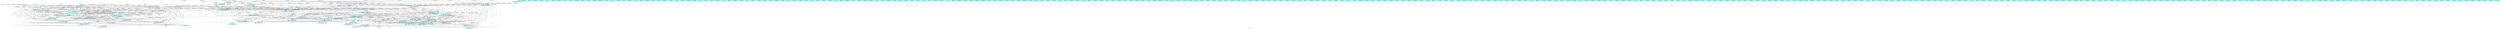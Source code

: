 digraph  {
	graph [label="My facebook ego friendship network"];
	node [label="\N"];
	alabel	 [color="#02F3DD",
		style=filled];
	13	 [color="#02F3F1",
		label=0,
		style=filled];
	"Ricardo Fabbri" -> 13	 [label=gid];
	14	 [color="#02F3F1",
		label="Ricardo Fabbri",
		style=filled];
	"Ricardo Fabbri" -> 14	 [label=name];
	15	 [color="#02F3F1",
		label=en_US,
		style=filled];
	"Ricardo Fabbri" -> 15	 [label=locale];
	16	 [color="#02F3F1",
		label=male,
		style=filled];
	"Ricardo Fabbri" -> 16	 [label=sex];
	17	 [color="#02F3F1",
		label=52,
		style=filled];
	"Ricardo Fabbri" -> 17	 [label=agerank];
	18	 [color="#02F3F1",
		label=137,
		style=filled];
	"Ricardo Fabbri" -> 18	 [label=wallcount];
	"Ricardo Fabbri" -> "Renato Fabbri"	 [label=friend];
	"Ricardo Fabbri" -> "Priscila Guarani-Kaiowá Anzoategui"	 [label=friend];
	"Ricardo Fabbri" -> "Francisco Lopes"	 [label=friend];
	"Ricardo Fabbri" -> "Graziela Ferrari"	 [label=friend];
	"Ricardo Fabbri" -> "Consuelo Corrêa"	 [label=friend];
	"Ricardo Fabbri" -> "Thais Teixeira Fabbri"	 [label=friend];
	"Ricardo Fabbri" -> "Claudia Guarani-Kaiowá Lopes"	 [label=friend];
	"Ricardo Fabbri" -> "Fernanda Costa Corrêa"	 [label=friend];
	"Ricardo Fabbri" -> "Cynthia Muller"	 [label=friend];
	"Ricardo Fabbri" -> "Mariana Albiero Ferreira"	 [label=friend];
	"Ricardo Fabbri" -> "Mayara Costa"	 [label=friend];
	"Ricardo Fabbri" -> "D Lux Joias Joalheria"	 [label=friend];
	"Ricardo Fabbri" -> "Maryah Costa"	 [label=friend];
	"Ricardo Fabbri" -> "Mari Lopes Guarani-Kaiowá"	 [label=friend];
	"Ricardo Fabbri" -> "Isabella Dantas"	 [label=friend];
	"Ricardo Fabbri" -> "José Cláudio da Costa"	 [label=friend];
	19	 [color="#02F3F1",
		label=1,
		style=filled];
	"Saruana Martins" -> 19	 [label=gid];
	20	 [color="#02F3F1",
		label="Saruana Martins",
		style=filled];
	"Saruana Martins" -> 20	 [label=name];
	21	 [color="#02F3F1",
		label=pt_BR,
		style=filled];
	"Saruana Martins" -> 21	 [label=locale];
	22	 [color="#02F3F1",
		label=female,
		style=filled];
	"Saruana Martins" -> 22	 [label=sex];
	23	 [color="#02F3F1",
		label=51,
		style=filled];
	"Saruana Martins" -> 23	 [label=agerank];
	24	 [color="#02F3F1",
		label=416,
		style=filled];
	"Saruana Martins" -> 24	 [label=wallcount];
	"Saruana Martins" -> "Dora Garrido"	 [label=friend];
	"Saruana Martins" -> "Marina Zorzetto"	 [label=friend];
	"Saruana Martins" -> "Lio Lopes"	 [label=friend];
	"Saruana Martins" -> "Carlos Anzoategui Neto"	 [label=friend];
	"Saruana Martins" -> "Renato Fabbri"	 [label=friend];
	"Saruana Martins" -> "Cristiano Melli"	 [label=friend];
	"Saruana Martins" -> "Priscila Guarani-Kaiowá Anzoategui"	 [label=friend];
	"Saruana Martins" -> "Larissa Guarani Kaiowá Anzoategui"	 [label=friend];
	"Saruana Martins" -> "Jennifer Montenegro"	 [label=friend];
	"Saruana Martins" -> "Thiago Becker"	 [label=friend];
	"Saruana Martins" -> "Leonardo Copetti"	 [label=friend];
	"Saruana Martins" -> "Bruna Kemper"	 [label=friend];
	"Saruana Martins" -> "Jana Ramon"	 [label=friend];
	"Saruana Martins" -> "Maíra Yuka"	 [label=friend];
	25	 [color="#02F3F1",
		label=2,
		style=filled];
	"Dora Garrido" -> 25	 [label=gid];
	26	 [color="#02F3F1",
		label="Dora Garrido",
		style=filled];
	"Dora Garrido" -> 26	 [label=name];
	27	 [color="#02F3F1",
		label=en_GB,
		style=filled];
	"Dora Garrido" -> 27	 [label=locale];
	28	 [color="#02F3F1",
		label=female,
		style=filled];
	"Dora Garrido" -> 28	 [label=sex];
	29	 [color="#02F3F1",
		label=50,
		style=filled];
	"Dora Garrido" -> 29	 [label=agerank];
	30	 [color="#02F3F1",
		label=164,
		style=filled];
	"Dora Garrido" -> 30	 [label=wallcount];
	"Dora Garrido" -> "Lio Lopes"	 [label=friend];
	"Dora Garrido" -> "Carlos Anzoategui Neto"	 [label=friend];
	"Dora Garrido" -> "Priscila Guarani-Kaiowá Anzoategui"	 [label=friend];
	"Dora Garrido" -> "Larissa Guarani Kaiowá Anzoategui"	 [label=friend];
	"Dora Garrido" -> "Bruna Kemper"	 [label=friend];
	31	 [color="#02F3F1",
		label=3,
		style=filled];
	"Lorena Robaldo" -> 31	 [label=gid];
	32	 [color="#02F3F1",
		label="Lorena Robaldo",
		style=filled];
	"Lorena Robaldo" -> 32	 [label=name];
	33	 [color="#02F3F1",
		label=en_US,
		style=filled];
	"Lorena Robaldo" -> 33	 [label=locale];
	34	 [color="#02F3F1",
		label=female,
		style=filled];
	"Lorena Robaldo" -> 34	 [label=sex];
	35	 [color="#02F3F1",
		label=49,
		style=filled];
	"Lorena Robaldo" -> 35	 [label=agerank];
	36	 [color="#02F3F1",
		label=240,
		style=filled];
	"Lorena Robaldo" -> 36	 [label=wallcount];
	"Lorena Robaldo" -> "Carlos Anzoategui Neto"	 [label=friend];
	"Lorena Robaldo" -> "Priscila Guarani-Kaiowá Anzoategui"	 [label=friend];
	"Lorena Robaldo" -> "Larissa Guarani Kaiowá Anzoategui"	 [label=friend];
	"Lorena Robaldo" -> "Leonardo Copetti"	 [label=friend];
	"Lorena Robaldo" -> "Maíra Yuka"	 [label=friend];
	37	 [color="#02F3F1",
		label=4,
		style=filled];
	"Marina Zorzetto" -> 37	 [label=gid];
	38	 [color="#02F3F1",
		label="Marina Zorzetto",
		style=filled];
	"Marina Zorzetto" -> 38	 [label=name];
	39	 [color="#02F3F1",
		label=en_US,
		style=filled];
	"Marina Zorzetto" -> 39	 [label=locale];
	40	 [color="#02F3F1",
		label=female,
		style=filled];
	"Marina Zorzetto" -> 40	 [label=sex];
	41	 [color="#02F3F1",
		label=48,
		style=filled];
	"Marina Zorzetto" -> 41	 [label=agerank];
	42	 [color="#02F3F1",
		label=457,
		style=filled];
	"Marina Zorzetto" -> 42	 [label=wallcount];
	"Marina Zorzetto" -> "Carlos Anzoategui Neto"	 [label=friend];
	"Marina Zorzetto" -> "Priscila Guarani-Kaiowá Anzoategui"	 [label=friend];
	"Marina Zorzetto" -> "Larissa Guarani Kaiowá Anzoategui"	 [label=friend];
	"Marina Zorzetto" -> "Jerusa Ramon Grassmann"	 [label=friend];
	"Marina Zorzetto" -> "Patrícia Queiroz"	 [label=friend];
	"Marina Zorzetto" -> "Jana Ramon"	 [label=friend];
	"Marina Zorzetto" -> "Ednalva Santana"	 [label=friend];
	"Marina Zorzetto" -> "Amanda Ferro Pessoa"	 [label=friend];
	"Marina Zorzetto" -> "Lucas Santana Silva"	 [label=friend];
	"Marina Zorzetto" -> "Mariana Santana Silva Honório"	 [label=friend];
	"Marina Zorzetto" -> "Paulo Santana"	 [label=friend];
	"Marina Zorzetto" -> "Silvia Vitor"	 [label=friend];
	43	 [color="#02F3F1",
		label=5,
		style=filled];
	"Lio Lopes" -> 43	 [label=gid];
	44	 [color="#02F3F1",
		label="Lio Lopes",
		style=filled];
	"Lio Lopes" -> 44	 [label=name];
	45	 [color="#02F3F1",
		label=en_US,
		style=filled];
	"Lio Lopes" -> 45	 [label=locale];
	46	 [color="#02F3F1",
		label=male,
		style=filled];
	"Lio Lopes" -> 46	 [label=sex];
	47	 [color="#02F3F1",
		label=47,
		style=filled];
	"Lio Lopes" -> 47	 [label=agerank];
	48	 [color="#02F3F1",
		label=1045,
		style=filled];
	"Lio Lopes" -> 48	 [label=wallcount];
	"Lio Lopes" -> "Carlos Anzoategui Neto"	 [label=friend];
	"Lio Lopes" -> "Renato Fabbri"	 [label=friend];
	"Lio Lopes" -> "Cristiano Melli"	 [label=friend];
	"Lio Lopes" -> "Priscila Guarani-Kaiowá Anzoategui"	 [label=friend];
	"Lio Lopes" -> "Camila Zimmermann"	 [label=friend];
	"Lio Lopes" -> "Larissa Guarani Kaiowá Anzoategui"	 [label=friend];
	"Lio Lopes" -> "Jennifer Montenegro"	 [label=friend];
	"Lio Lopes" -> "Thiago Becker"	 [label=friend];
	"Lio Lopes" -> "Leonardo Copetti"	 [label=friend];
	"Lio Lopes" -> "Bruna Kemper"	 [label=friend];
	"Lio Lopes" -> "Maíra Yuka"	 [label=friend];
	49	 [color="#02F3F1",
		label=6,
		style=filled];
	"Carlos Anzoategui Neto" -> 49	 [label=gid];
	50	 [color="#02F3F1",
		label="Carlos Anzoategui Neto",
		style=filled];
	"Carlos Anzoategui Neto" -> 50	 [label=name];
	51	 [color="#02F3F1",
		label=pt_BR,
		style=filled];
	"Carlos Anzoategui Neto" -> 51	 [label=locale];
	52	 [color="#02F3F1",
		label=male,
		style=filled];
	"Carlos Anzoategui Neto" -> 52	 [label=sex];
	53	 [color="#02F3F1",
		label=46,
		style=filled];
	"Carlos Anzoategui Neto" -> 53	 [label=agerank];
	54	 [color="#02F3F1",
		label=288,
		style=filled];
	"Carlos Anzoategui Neto" -> 54	 [label=wallcount];
	"Carlos Anzoategui Neto" -> "Renato Fabbri"	 [label=friend];
	"Carlos Anzoategui Neto" -> "Cristiano Melli"	 [label=friend];
	"Carlos Anzoategui Neto" -> "Priscila Guarani-Kaiowá Anzoategui"	 [label=friend];
	"Carlos Anzoategui Neto" -> "Camila Zimmermann"	 [label=friend];
	"Carlos Anzoategui Neto" -> "Marlene Coura"	 [label=friend];
	"Carlos Anzoategui Neto" -> "Maria Eugenia Anzoategui"	 [label=friend];
	"Carlos Anzoategui Neto" -> "Thalita Araujo"	 [label=friend];
	"Carlos Anzoategui Neto" -> "Roseli Machado de Sena"	 [label=friend];
	"Carlos Anzoategui Neto" -> "Larissa Guarani Kaiowá Anzoategui"	 [label=friend];
	"Carlos Anzoategui Neto" -> "Jerusa Ramon Grassmann"	 [label=friend];
	"Carlos Anzoategui Neto" -> "Jennifer Montenegro"	 [label=friend];
	"Carlos Anzoategui Neto" -> "Thiago Becker"	 [label=friend];
	"Carlos Anzoategui Neto" -> "Leonardo Copetti"	 [label=friend];
	"Carlos Anzoategui Neto" -> "Bruna Kemper"	 [label=friend];
	"Carlos Anzoategui Neto" -> "Patrícia Queiroz"	 [label=friend];
	"Carlos Anzoategui Neto" -> "Jana Ramon"	 [label=friend];
	"Carlos Anzoategui Neto" -> "Ednalva Santana"	 [label=friend];
	"Carlos Anzoategui Neto" -> "Amanda Ferro Pessoa"	 [label=friend];
	"Carlos Anzoategui Neto" -> "Lucas Santana Silva"	 [label=friend];
	"Carlos Anzoategui Neto" -> "Mariana Santana Silva Honório"	 [label=friend];
	"Carlos Anzoategui Neto" -> "Paulo Santana"	 [label=friend];
	"Carlos Anzoategui Neto" -> "Maíra Yuka"	 [label=friend];
	"Carlos Anzoategui Neto" -> "Fernanda Carneiro"	 [label=friend];
	"Carlos Anzoategui Neto" -> "Silvia Vitor"	 [label=friend];
	55	 [color="#02F3F1",
		label=7,
		style=filled];
	"Renato Fabbri" -> 55	 [label=gid];
	56	 [color="#02F3F1",
		label="Renato Fabbri",
		style=filled];
	"Renato Fabbri" -> 56	 [label=name];
	57	 [color="#02F3F1",
		label=en_US,
		style=filled];
	"Renato Fabbri" -> 57	 [label=locale];
	58	 [color="#02F3F1",
		label=male,
		style=filled];
	"Renato Fabbri" -> 58	 [label=sex];
	59	 [color="#02F3F1",
		label=45,
		style=filled];
	"Renato Fabbri" -> 59	 [label=agerank];
	60	 [color="#02F3F1",
		label=224,
		style=filled];
	"Renato Fabbri" -> 60	 [label=wallcount];
	"Renato Fabbri" -> "Cristiano Melli"	 [label=friend];
	"Renato Fabbri" -> "Priscila Guarani-Kaiowá Anzoategui"	 [label=friend];
	"Renato Fabbri" -> "Larissa Guarani Kaiowá Anzoategui"	 [label=friend];
	"Renato Fabbri" -> "Francisco Lopes"	 [label=friend];
	"Renato Fabbri" -> "Graziela Ferrari"	 [label=friend];
	"Renato Fabbri" -> "Thiago Becker"	 [label=friend];
	"Renato Fabbri" -> "Consuelo Corrêa"	 [label=friend];
	"Renato Fabbri" -> "Leonardo Copetti"	 [label=friend];
	"Renato Fabbri" -> "Thais Teixeira Fabbri"	 [label=friend];
	"Renato Fabbri" -> "Claudia Guarani-Kaiowá Lopes"	 [label=friend];
	"Renato Fabbri" -> "Fernanda Costa Corrêa"	 [label=friend];
	"Renato Fabbri" -> "Cynthia Muller"	 [label=friend];
	"Renato Fabbri" -> "Ednalva Santana"	 [label=friend];
	"Renato Fabbri" -> "Mariana Albiero Ferreira"	 [label=friend];
	"Renato Fabbri" -> "Mayara Costa"	 [label=friend];
	"Renato Fabbri" -> "D Lux Joias Joalheria"	 [label=friend];
	"Renato Fabbri" -> "Maryah Costa"	 [label=friend];
	"Renato Fabbri" -> "Mari Lopes Guarani-Kaiowá"	 [label=friend];
	"Renato Fabbri" -> "Isabella Dantas"	 [label=friend];
	"Renato Fabbri" -> "José Cláudio da Costa"	 [label=friend];
	61	 [color="#02F3F1",
		label=8,
		style=filled];
	"Carla Jacob" -> 61	 [label=gid];
	62	 [color="#02F3F1",
		label="Carla Jacob",
		style=filled];
	"Carla Jacob" -> 62	 [label=name];
	63	 [color="#02F3F1",
		label=pt_BR,
		style=filled];
	"Carla Jacob" -> 63	 [label=locale];
	64	 [color="#02F3F1",
		label=female,
		style=filled];
	"Carla Jacob" -> 64	 [label=sex];
	65	 [color="#02F3F1",
		label=44,
		style=filled];
	"Carla Jacob" -> 65	 [label=agerank];
	66	 [color="#02F3F1",
		label=90,
		style=filled];
	"Carla Jacob" -> 66	 [label=wallcount];
	"Carla Jacob" -> "Priscila Guarani-Kaiowá Anzoategui"	 [label=friend];
	"Carla Jacob" -> "Larissa Guarani Kaiowá Anzoategui"	 [label=friend];
	"Carla Jacob" -> "Leonardo Copetti"	 [label=friend];
	"Carla Jacob" -> "Maíra Yuka"	 [label=friend];
	"Carla Jacob" -> "Cala Jacob"	 [label=friend];
	67	 [color="#02F3F1",
		label=9,
		style=filled];
	"Cristiano Melli" -> 67	 [label=gid];
	68	 [color="#02F3F1",
		label="Cristiano Melli",
		style=filled];
	"Cristiano Melli" -> 68	 [label=name];
	69	 [color="#02F3F1",
		label=pt_BR,
		style=filled];
	"Cristiano Melli" -> 69	 [label=locale];
	70	 [color="#02F3F1",
		label=male,
		style=filled];
	"Cristiano Melli" -> 70	 [label=sex];
	71	 [color="#02F3F1",
		label=43,
		style=filled];
	"Cristiano Melli" -> 71	 [label=agerank];
	72	 [color="#02F3F1",
		label=410,
		style=filled];
	"Cristiano Melli" -> 72	 [label=wallcount];
	"Cristiano Melli" -> "Priscila Guarani-Kaiowá Anzoategui"	 [label=friend];
	"Cristiano Melli" -> "Larissa Guarani Kaiowá Anzoategui"	 [label=friend];
	"Cristiano Melli" -> "Thiago Becker"	 [label=friend];
	"Cristiano Melli" -> "Leonardo Copetti"	 [label=friend];
	"Cristiano Melli" -> "Maíra Yuka"	 [label=friend];
	"Cristiano Melli" -> "Cala Jacob"	 [label=friend];
	73	 [color="#02F3F1",
		label=10,
		style=filled];
	"Priscila Guarani-Kaiowá Anzoategui" -> 73	 [label=gid];
	74	 [color="#02F3F1",
		label="Priscila Guarani-Kaiowá Anzoategui",
		style=filled];
	"Priscila Guarani-Kaiowá Anzoategui" -> 74	 [label=name];
	75	 [color="#02F3F1",
		label=pt_BR,
		style=filled];
	"Priscila Guarani-Kaiowá Anzoategui" -> 75	 [label=locale];
	76	 [color="#02F3F1",
		label=female,
		style=filled];
	"Priscila Guarani-Kaiowá Anzoategui" -> 76	 [label=sex];
	77	 [color="#02F3F1",
		label=42,
		style=filled];
	"Priscila Guarani-Kaiowá Anzoategui" -> 77	 [label=agerank];
	78	 [color="#02F3F1",
		label=211,
		style=filled];
	"Priscila Guarani-Kaiowá Anzoategui" -> 78	 [label=wallcount];
	"Priscila Guarani-Kaiowá Anzoategui" -> "Camila Zimmermann"	 [label=friend];
	"Priscila Guarani-Kaiowá Anzoategui" -> "Marlene Coura"	 [label=friend];
	"Priscila Guarani-Kaiowá Anzoategui" -> "Maria Eugenia Anzoategui"	 [label=friend];
	"Priscila Guarani-Kaiowá Anzoategui" -> "Thalita Araujo"	 [label=friend];
	"Priscila Guarani-Kaiowá Anzoategui" -> "Roseli Machado de Sena"	 [label=friend];
	"Priscila Guarani-Kaiowá Anzoategui" -> "Larissa Guarani Kaiowá Anzoategui"	 [label=friend];
	"Priscila Guarani-Kaiowá Anzoategui" -> "Jerusa Ramon Grassmann"	 [label=friend];
	"Priscila Guarani-Kaiowá Anzoategui" -> "Jennifer Montenegro"	 [label=friend];
	"Priscila Guarani-Kaiowá Anzoategui" -> "Thiago Becker"	 [label=friend];
	"Priscila Guarani-Kaiowá Anzoategui" -> "Jackeline França"	 [label=friend];
	"Priscila Guarani-Kaiowá Anzoategui" -> "Consuelo Corrêa"	 [label=friend];
	"Priscila Guarani-Kaiowá Anzoategui" -> "Leonardo Copetti"	 [label=friend];
	"Priscila Guarani-Kaiowá Anzoategui" -> "Líbera Copetti"	 [label=friend];
	"Priscila Guarani-Kaiowá Anzoategui" -> "Bruna Kemper"	 [label=friend];
	"Priscila Guarani-Kaiowá Anzoategui" -> "Thais Teixeira Fabbri"	 [label=friend];
	"Priscila Guarani-Kaiowá Anzoategui" -> "Patrícia Queiroz"	 [label=friend];
	"Priscila Guarani-Kaiowá Anzoategui" -> "Jana Ramon"	 [label=friend];
	"Priscila Guarani-Kaiowá Anzoategui" -> "Claudia Guarani-Kaiowá Lopes"	 [label=friend];
	"Priscila Guarani-Kaiowá Anzoategui" -> "Fernanda Costa Corrêa"	 [label=friend];
	"Priscila Guarani-Kaiowá Anzoategui" -> "Ednalva Santana"	 [label=friend];
	"Priscila Guarani-Kaiowá Anzoategui" -> "Amanda Ferro Pessoa"	 [label=friend];
	"Priscila Guarani-Kaiowá Anzoategui" -> "Lucas Santana Silva"	 [label=friend];
	"Priscila Guarani-Kaiowá Anzoategui" -> "Mariana Santana Silva Honório"	 [label=friend];
	"Priscila Guarani-Kaiowá Anzoategui" -> "Mayara Costa"	 [label=friend];
	"Priscila Guarani-Kaiowá Anzoategui" -> "D Lux Joias Joalheria"	 [label=friend];
	"Priscila Guarani-Kaiowá Anzoategui" -> "Paulo Santana"	 [label=friend];
	"Priscila Guarani-Kaiowá Anzoategui" -> "Maíra Yuka"	 [label=friend];
	"Priscila Guarani-Kaiowá Anzoategui" -> "Fernanda Carneiro"	 [label=friend];
	"Priscila Guarani-Kaiowá Anzoategui" -> "Maryah Costa"	 [label=friend];
	"Priscila Guarani-Kaiowá Anzoategui" -> "Silvia Vitor"	 [label=friend];
	"Priscila Guarani-Kaiowá Anzoategui" -> "Mari Lopes Guarani-Kaiowá"	 [label=friend];
	"Priscila Guarani-Kaiowá Anzoategui" -> "Dei Bambini"	 [label=friend];
	"Priscila Guarani-Kaiowá Anzoategui" -> "Ivone Copetti"	 [label=friend];
	"Priscila Guarani-Kaiowá Anzoategui" -> "Cala Jacob"	 [label=friend];
	"Priscila Guarani-Kaiowá Anzoategui" -> "José Cláudio da Costa"	 [label=friend];
	79	 [color="#02F3F1",
		label=11,
		style=filled];
	"Camila Zimmermann" -> 79	 [label=gid];
	80	 [color="#02F3F1",
		label="Camila Zimmermann",
		style=filled];
	"Camila Zimmermann" -> 80	 [label=name];
	81	 [color="#02F3F1",
		label=pt_BR,
		style=filled];
	"Camila Zimmermann" -> 81	 [label=locale];
	82	 [color="#02F3F1",
		label=female,
		style=filled];
	"Camila Zimmermann" -> 82	 [label=sex];
	83	 [color="#02F3F1",
		label=41,
		style=filled];
	"Camila Zimmermann" -> 83	 [label=agerank];
	84	 [color="#02F3F1",
		label=338,
		style=filled];
	"Camila Zimmermann" -> 84	 [label=wallcount];
	"Camila Zimmermann" -> "Larissa Guarani Kaiowá Anzoategui"	 [label=friend];
	"Camila Zimmermann" -> "Leonardo Copetti"	 [label=friend];
	"Camila Zimmermann" -> "Líbera Copetti"	 [label=friend];
	"Camila Zimmermann" -> "Maíra Yuka"	 [label=friend];
	85	 [color="#02F3F1",
		label=12,
		style=filled];
	"Marlene Coura" -> 85	 [label=gid];
	86	 [color="#02F3F1",
		label="Marlene Coura",
		style=filled];
	"Marlene Coura" -> 86	 [label=name];
	87	 [color="#02F3F1",
		label=pt_BR,
		style=filled];
	"Marlene Coura" -> 87	 [label=locale];
	88	 [color="#02F3F1",
		label=female,
		style=filled];
	"Marlene Coura" -> 88	 [label=sex];
	89	 [color="#02F3F1",
		label=40,
		style=filled];
	"Marlene Coura" -> 89	 [label=agerank];
	90	 [color="#02F3F1",
		label=138,
		style=filled];
	"Marlene Coura" -> 90	 [label=wallcount];
	"Marlene Coura" -> "Thalita Araujo"	 [label=friend];
	"Marlene Coura" -> "Roseli Machado de Sena"	 [label=friend];
	"Marlene Coura" -> "Larissa Guarani Kaiowá Anzoategui"	 [label=friend];
	"Marlene Coura" -> "Lucas Santana Silva"	 [label=friend];
	91	 [color="#02F3F1",
		label=13,
		style=filled];
	"Maria Eugenia Anzoategui" -> 91	 [label=gid];
	92	 [color="#02F3F1",
		label="Maria Eugenia Anzoategui",
		style=filled];
	"Maria Eugenia Anzoategui" -> 92	 [label=name];
	93	 [color="#02F3F1",
		label=pt_BR,
		style=filled];
	"Maria Eugenia Anzoategui" -> 93	 [label=locale];
	94	 [color="#02F3F1",
		label=female,
		style=filled];
	"Maria Eugenia Anzoategui" -> 94	 [label=sex];
	95	 [color="#02F3F1",
		label=39,
		style=filled];
	"Maria Eugenia Anzoategui" -> 95	 [label=agerank];
	96	 [color="#02F3F1",
		label=431,
		style=filled];
	"Maria Eugenia Anzoategui" -> 96	 [label=wallcount];
	"Maria Eugenia Anzoategui" -> "Larissa Guarani Kaiowá Anzoategui"	 [label=friend];
	"Maria Eugenia Anzoategui" -> "Leonardo Copetti"	 [label=friend];
	97	 [color="#02F3F1",
		label=14,
		style=filled];
	"Thalita Araujo" -> 97	 [label=gid];
	98	 [color="#02F3F1",
		label="Thalita Araujo",
		style=filled];
	"Thalita Araujo" -> 98	 [label=name];
	99	 [color="#02F3F1",
		label=pt_BR,
		style=filled];
	"Thalita Araujo" -> 99	 [label=locale];
	100	 [color="#02F3F1",
		label=female,
		style=filled];
	"Thalita Araujo" -> 100	 [label=sex];
	101	 [color="#02F3F1",
		label=38,
		style=filled];
	"Thalita Araujo" -> 101	 [label=agerank];
	102	 [color="#02F3F1",
		label=266,
		style=filled];
	"Thalita Araujo" -> 102	 [label=wallcount];
	"Thalita Araujo" -> "Roseli Machado de Sena"	 [label=friend];
	103	 [color="#02F3F1",
		label=15,
		style=filled];
	"Roseli Machado de Sena" -> 103	 [label=gid];
	104	 [color="#02F3F1",
		label="Roseli Machado de Sena",
		style=filled];
	"Roseli Machado de Sena" -> 104	 [label=name];
	105	 [color="#02F3F1",
		label=pt_BR,
		style=filled];
	"Roseli Machado de Sena" -> 105	 [label=locale];
	106	 [color="#02F3F1",
		label=female,
		style=filled];
	"Roseli Machado de Sena" -> 106	 [label=sex];
	107	 [color="#02F3F1",
		label=37,
		style=filled];
	"Roseli Machado de Sena" -> 107	 [label=agerank];
	108	 [color="#02F3F1",
		label=61,
		style=filled];
	"Roseli Machado de Sena" -> 108	 [label=wallcount];
	"Roseli Machado de Sena" -> "Larissa Guarani Kaiowá Anzoategui"	 [label=friend];
	"Roseli Machado de Sena" -> "Ednalva Santana"	 [label=friend];
	"Roseli Machado de Sena" -> "Amanda Ferro Pessoa"	 [label=friend];
	"Roseli Machado de Sena" -> "Lucas Santana Silva"	 [label=friend];
	"Roseli Machado de Sena" -> "Mariana Santana Silva Honório"	 [label=friend];
	"Roseli Machado de Sena" -> "Paulo Santana"	 [label=friend];
	"Roseli Machado de Sena" -> "Silvia Vitor"	 [label=friend];
	109	 [color="#02F3F1",
		label=16,
		style=filled];
	"Larissa Guarani Kaiowá Anzoategui" -> 109	 [label=gid];
	110	 [color="#02F3F1",
		label="Larissa Guarani Kaiowá Anzoategui",
		style=filled];
	"Larissa Guarani Kaiowá Anzoategui" -> 110	 [label=name];
	111	 [color="#02F3F1",
		label=en_US,
		style=filled];
	"Larissa Guarani Kaiowá Anzoategui" -> 111	 [label=locale];
	112	 [color="#02F3F1",
		label=female,
		style=filled];
	"Larissa Guarani Kaiowá Anzoategui" -> 112	 [label=sex];
	113	 [color="#02F3F1",
		label=36,
		style=filled];
	"Larissa Guarani Kaiowá Anzoategui" -> 113	 [label=agerank];
	114	 [color="#02F3F1",
		label=502,
		style=filled];
	"Larissa Guarani Kaiowá Anzoategui" -> 114	 [label=wallcount];
	"Larissa Guarani Kaiowá Anzoategui" -> "Jerusa Ramon Grassmann"	 [label=friend];
	"Larissa Guarani Kaiowá Anzoategui" -> "Jennifer Montenegro"	 [label=friend];
	"Larissa Guarani Kaiowá Anzoategui" -> "Thiago Becker"	 [label=friend];
	"Larissa Guarani Kaiowá Anzoategui" -> "Leonardo Copetti"	 [label=friend];
	"Larissa Guarani Kaiowá Anzoategui" -> "Bruna Kemper"	 [label=friend];
	"Larissa Guarani Kaiowá Anzoategui" -> "Patrícia Queiroz"	 [label=friend];
	"Larissa Guarani Kaiowá Anzoategui" -> "Jana Ramon"	 [label=friend];
	"Larissa Guarani Kaiowá Anzoategui" -> "Ednalva Santana"	 [label=friend];
	"Larissa Guarani Kaiowá Anzoategui" -> "Amanda Ferro Pessoa"	 [label=friend];
	"Larissa Guarani Kaiowá Anzoategui" -> "Lucas Santana Silva"	 [label=friend];
	"Larissa Guarani Kaiowá Anzoategui" -> "Mariana Santana Silva Honório"	 [label=friend];
	"Larissa Guarani Kaiowá Anzoategui" -> "Maíra Yuka"	 [label=friend];
	"Larissa Guarani Kaiowá Anzoategui" -> "Fernanda Carneiro"	 [label=friend];
	"Larissa Guarani Kaiowá Anzoategui" -> "Silvia Vitor"	 [label=friend];
	"Larissa Guarani Kaiowá Anzoategui" -> "Cala Jacob"	 [label=friend];
	115	 [color="#02F3F1",
		label=17,
		style=filled];
	"Francisco Lopes" -> 115	 [label=gid];
	116	 [color="#02F3F1",
		label="Francisco Lopes",
		style=filled];
	"Francisco Lopes" -> 116	 [label=name];
	117	 [color="#02F3F1",
		label=en_US,
		style=filled];
	"Francisco Lopes" -> 117	 [label=locale];
	118	 [color="#02F3F1",
		label=male,
		style=filled];
	"Francisco Lopes" -> 118	 [label=sex];
	119	 [color="#02F3F1",
		label=35,
		style=filled];
	"Francisco Lopes" -> 119	 [label=agerank];
	120	 [color="#02F3F1",
		label=54,
		style=filled];
	"Francisco Lopes" -> 120	 [label=wallcount];
	"Francisco Lopes" -> "Graziela Ferrari"	 [label=friend];
	"Francisco Lopes" -> "Consuelo Corrêa"	 [label=friend];
	"Francisco Lopes" -> "Thais Teixeira Fabbri"	 [label=friend];
	"Francisco Lopes" -> "Claudia Guarani-Kaiowá Lopes"	 [label=friend];
	"Francisco Lopes" -> "Cynthia Muller"	 [label=friend];
	"Francisco Lopes" -> "Mariana Albiero Ferreira"	 [label=friend];
	"Francisco Lopes" -> "Mayara Costa"	 [label=friend];
	"Francisco Lopes" -> "D Lux Joias Joalheria"	 [label=friend];
	"Francisco Lopes" -> "Maryah Costa"	 [label=friend];
	"Francisco Lopes" -> "Mari Lopes Guarani-Kaiowá"	 [label=friend];
	"Francisco Lopes" -> "Isabella Dantas"	 [label=friend];
	"Francisco Lopes" -> "José Cláudio da Costa"	 [label=friend];
	121	 [color="#02F3F1",
		label=18,
		style=filled];
	"Graziela Ferrari" -> 121	 [label=gid];
	122	 [color="#02F3F1",
		label="Graziela Ferrari",
		style=filled];
	"Graziela Ferrari" -> 122	 [label=name];
	123	 [color="#02F3F1",
		label=pt_BR,
		style=filled];
	"Graziela Ferrari" -> 123	 [label=locale];
	124	 [color="#02F3F1",
		label=female,
		style=filled];
	"Graziela Ferrari" -> 124	 [label=sex];
	125	 [color="#02F3F1",
		label=34,
		style=filled];
	"Graziela Ferrari" -> 125	 [label=agerank];
	126	 [color="#02F3F1",
		label=46,
		style=filled];
	"Graziela Ferrari" -> 126	 [label=wallcount];
	"Graziela Ferrari" -> "Consuelo Corrêa"	 [label=friend];
	"Graziela Ferrari" -> "Thais Teixeira Fabbri"	 [label=friend];
	"Graziela Ferrari" -> "Claudia Guarani-Kaiowá Lopes"	 [label=friend];
	"Graziela Ferrari" -> "Fernanda Costa Corrêa"	 [label=friend];
	"Graziela Ferrari" -> "Cynthia Muller"	 [label=friend];
	"Graziela Ferrari" -> "Mayara Costa"	 [label=friend];
	"Graziela Ferrari" -> "D Lux Joias Joalheria"	 [label=friend];
	"Graziela Ferrari" -> "Maryah Costa"	 [label=friend];
	"Graziela Ferrari" -> "Mari Lopes Guarani-Kaiowá"	 [label=friend];
	"Graziela Ferrari" -> "Isabella Dantas"	 [label=friend];
	127	 [color="#02F3F1",
		label=19,
		style=filled];
	"Jerusa Ramon Grassmann" -> 127	 [label=gid];
	128	 [color="#02F3F1",
		label="Jerusa Ramon Grassmann",
		style=filled];
	"Jerusa Ramon Grassmann" -> 128	 [label=name];
	129	 [color="#02F3F1",
		label=pt_BR,
		style=filled];
	"Jerusa Ramon Grassmann" -> 129	 [label=locale];
	130	 [color="#02F3F1",
		label=female,
		style=filled];
	"Jerusa Ramon Grassmann" -> 130	 [label=sex];
	131	 [color="#02F3F1",
		label=33,
		style=filled];
	"Jerusa Ramon Grassmann" -> 131	 [label=agerank];
	132	 [color="#02F3F1",
		label=145,
		style=filled];
	"Jerusa Ramon Grassmann" -> 132	 [label=wallcount];
	"Jerusa Ramon Grassmann" -> "Patrícia Queiroz"	 [label=friend];
	"Jerusa Ramon Grassmann" -> "Jana Ramon"	 [label=friend];
	"Jerusa Ramon Grassmann" -> "Ednalva Santana"	 [label=friend];
	"Jerusa Ramon Grassmann" -> "Lucas Santana Silva"	 [label=friend];
	"Jerusa Ramon Grassmann" -> "Mariana Santana Silva Honório"	 [label=friend];
	"Jerusa Ramon Grassmann" -> "Paulo Santana"	 [label=friend];
	"Jerusa Ramon Grassmann" -> "Silvia Vitor"	 [label=friend];
	133	 [color="#02F3F1",
		label=20,
		style=filled];
	"Jennifer Montenegro" -> 133	 [label=gid];
	134	 [color="#02F3F1",
		label="Jennifer Montenegro",
		style=filled];
	"Jennifer Montenegro" -> 134	 [label=name];
	135	 [color="#02F3F1",
		label=pt_BR,
		style=filled];
	"Jennifer Montenegro" -> 135	 [label=locale];
	136	 [color="#02F3F1",
		label=female,
		style=filled];
	"Jennifer Montenegro" -> 136	 [label=sex];
	137	 [color="#02F3F1",
		label=32,
		style=filled];
	"Jennifer Montenegro" -> 137	 [label=agerank];
	138	 [color="#02F3F1",
		label=213,
		style=filled];
	"Jennifer Montenegro" -> 138	 [label=wallcount];
	"Jennifer Montenegro" -> "Thiago Becker"	 [label=friend];
	"Jennifer Montenegro" -> "Leonardo Copetti"	 [label=friend];
	"Jennifer Montenegro" -> "Bruna Kemper"	 [label=friend];
	139	 [color="#02F3F1",
		label=21,
		style=filled];
	"Thiago Becker" -> 139	 [label=gid];
	140	 [color="#02F3F1",
		label="Thiago Becker",
		style=filled];
	"Thiago Becker" -> 140	 [label=name];
	141	 [color="#02F3F1",
		label=pt_BR,
		style=filled];
	"Thiago Becker" -> 141	 [label=locale];
	142	 [color="#02F3F1",
		label=male,
		style=filled];
	"Thiago Becker" -> 142	 [label=sex];
	143	 [color="#02F3F1",
		label=31,
		style=filled];
	"Thiago Becker" -> 143	 [label=agerank];
	144	 [color="#02F3F1",
		label=488,
		style=filled];
	"Thiago Becker" -> 144	 [label=wallcount];
	"Thiago Becker" -> "Leonardo Copetti"	 [label=friend];
	"Thiago Becker" -> "Bruna Kemper"	 [label=friend];
	"Thiago Becker" -> "Jana Ramon"	 [label=friend];
	"Thiago Becker" -> "Amanda Ferro Pessoa"	 [label=friend];
	145	 [color="#02F3F1",
		label=22,
		style=filled];
	"Jackeline França" -> 145	 [label=gid];
	146	 [color="#02F3F1",
		label="Jackeline França",
		style=filled];
	"Jackeline França" -> 146	 [label=name];
	147	 [color="#02F3F1",
		label=it_IT,
		style=filled];
	"Jackeline França" -> 147	 [label=locale];
	148	 [color="#02F3F1",
		label=female,
		style=filled];
	"Jackeline França" -> 148	 [label=sex];
	149	 [color="#02F3F1",
		label=30,
		style=filled];
	"Jackeline França" -> 149	 [label=agerank];
	150	 [color="#02F3F1",
		label=116,
		style=filled];
	"Jackeline França" -> 150	 [label=wallcount];
	"Jackeline França" -> "Amanda Ferro Pessoa"	 [label=friend];
	"Jackeline França" -> "Lucas Santana Silva"	 [label=friend];
	"Jackeline França" -> "Fernanda Carneiro"	 [label=friend];
	"Jackeline França" -> "Dei Bambini"	 [label=friend];
	151	 [color="#02F3F1",
		label=23,
		style=filled];
	"Consuelo Corrêa" -> 151	 [label=gid];
	152	 [color="#02F3F1",
		label="Consuelo Corrêa",
		style=filled];
	"Consuelo Corrêa" -> 152	 [label=name];
	153	 [color="#02F3F1",
		label=pt_BR,
		style=filled];
	"Consuelo Corrêa" -> 153	 [label=locale];
	154	 [color="#02F3F1",
		label=female,
		style=filled];
	"Consuelo Corrêa" -> 154	 [label=sex];
	155	 [color="#02F3F1",
		label=29,
		style=filled];
	"Consuelo Corrêa" -> 155	 [label=agerank];
	156	 [color="#02F3F1",
		label=155,
		style=filled];
	"Consuelo Corrêa" -> 156	 [label=wallcount];
	"Consuelo Corrêa" -> "Thais Teixeira Fabbri"	 [label=friend];
	"Consuelo Corrêa" -> "Claudia Guarani-Kaiowá Lopes"	 [label=friend];
	"Consuelo Corrêa" -> "Fernanda Costa Corrêa"	 [label=friend];
	"Consuelo Corrêa" -> "Cynthia Muller"	 [label=friend];
	"Consuelo Corrêa" -> "Mariana Albiero Ferreira"	 [label=friend];
	"Consuelo Corrêa" -> "Mayara Costa"	 [label=friend];
	"Consuelo Corrêa" -> "D Lux Joias Joalheria"	 [label=friend];
	"Consuelo Corrêa" -> "Maryah Costa"	 [label=friend];
	"Consuelo Corrêa" -> "Mari Lopes Guarani-Kaiowá"	 [label=friend];
	"Consuelo Corrêa" -> "Isabella Dantas"	 [label=friend];
	"Consuelo Corrêa" -> "José Cláudio da Costa"	 [label=friend];
	157	 [color="#02F3F1",
		label=24,
		style=filled];
	"Leonardo Copetti" -> 157	 [label=gid];
	158	 [color="#02F3F1",
		label="Leonardo Copetti",
		style=filled];
	"Leonardo Copetti" -> 158	 [label=name];
	159	 [color="#02F3F1",
		label=en_US,
		style=filled];
	"Leonardo Copetti" -> 159	 [label=locale];
	160	 [color="#02F3F1",
		label=male,
		style=filled];
	"Leonardo Copetti" -> 160	 [label=sex];
	161	 [color="#02F3F1",
		label=28,
		style=filled];
	"Leonardo Copetti" -> 161	 [label=agerank];
	162	 [color="#02F3F1",
		label=165,
		style=filled];
	"Leonardo Copetti" -> 162	 [label=wallcount];
	"Leonardo Copetti" -> "Líbera Copetti"	 [label=friend];
	"Leonardo Copetti" -> "Jana Ramon"	 [label=friend];
	"Leonardo Copetti" -> "Ednalva Santana"	 [label=friend];
	"Leonardo Copetti" -> "Amanda Ferro Pessoa"	 [label=friend];
	"Leonardo Copetti" -> "Lucas Santana Silva"	 [label=friend];
	"Leonardo Copetti" -> "Paulo Santana"	 [label=friend];
	"Leonardo Copetti" -> "Maíra Yuka"	 [label=friend];
	"Leonardo Copetti" -> "Ivone Copetti"	 [label=friend];
	"Leonardo Copetti" -> "Cala Jacob"	 [label=friend];
	163	 [color="#02F3F1",
		label=25,
		style=filled];
	"Líbera Copetti" -> 163	 [label=gid];
	164	 [color="#02F3F1",
		label="Líbera Copetti",
		style=filled];
	"Líbera Copetti" -> 164	 [label=name];
	165	 [color="#02F3F1",
		label=pt_BR,
		style=filled];
	"Líbera Copetti" -> 165	 [label=locale];
	166	 [color="#02F3F1",
		label=female,
		style=filled];
	"Líbera Copetti" -> 166	 [label=sex];
	167	 [color="#02F3F1",
		label=27,
		style=filled];
	"Líbera Copetti" -> 167	 [label=agerank];
	168	 [color="#02F3F1",
		label=368,
		style=filled];
	"Líbera Copetti" -> 168	 [label=wallcount];
	"Líbera Copetti" -> "Maíra Yuka"	 [label=friend];
	"Líbera Copetti" -> "Ivone Copetti"	 [label=friend];
	169	 [color="#02F3F1",
		label=26,
		style=filled];
	"Bruna Kemper" -> 169	 [label=gid];
	170	 [color="#02F3F1",
		label="Bruna Kemper",
		style=filled];
	"Bruna Kemper" -> 170	 [label=name];
	171	 [color="#02F3F1",
		label=pt_BR,
		style=filled];
	"Bruna Kemper" -> 171	 [label=locale];
	172	 [color="#02F3F1",
		label=female,
		style=filled];
	"Bruna Kemper" -> 172	 [label=sex];
	173	 [color="#02F3F1",
		label=26,
		style=filled];
	"Bruna Kemper" -> 173	 [label=agerank];
	174	 [color="#02F3F1",
		label=181,
		style=filled];
	"Bruna Kemper" -> 174	 [label=wallcount];
	175	 [color="#02F3F1",
		label=27,
		style=filled];
	"Thais Teixeira Fabbri" -> 175	 [label=gid];
	176	 [color="#02F3F1",
		label="Thais Teixeira Fabbri",
		style=filled];
	"Thais Teixeira Fabbri" -> 176	 [label=name];
	177	 [color="#02F3F1",
		label=pt_BR,
		style=filled];
	"Thais Teixeira Fabbri" -> 177	 [label=locale];
	178	 [color="#02F3F1",
		label=female,
		style=filled];
	"Thais Teixeira Fabbri" -> 178	 [label=sex];
	179	 [color="#02F3F1",
		label=25,
		style=filled];
	"Thais Teixeira Fabbri" -> 179	 [label=agerank];
	180	 [color="#02F3F1",
		label=300,
		style=filled];
	"Thais Teixeira Fabbri" -> 180	 [label=wallcount];
	"Thais Teixeira Fabbri" -> "Claudia Guarani-Kaiowá Lopes"	 [label=friend];
	"Thais Teixeira Fabbri" -> "Fernanda Costa Corrêa"	 [label=friend];
	"Thais Teixeira Fabbri" -> "Cynthia Muller"	 [label=friend];
	"Thais Teixeira Fabbri" -> "Mariana Albiero Ferreira"	 [label=friend];
	"Thais Teixeira Fabbri" -> "Mayara Costa"	 [label=friend];
	"Thais Teixeira Fabbri" -> "D Lux Joias Joalheria"	 [label=friend];
	"Thais Teixeira Fabbri" -> "Maryah Costa"	 [label=friend];
	"Thais Teixeira Fabbri" -> "Mari Lopes Guarani-Kaiowá"	 [label=friend];
	"Thais Teixeira Fabbri" -> "Isabella Dantas"	 [label=friend];
	"Thais Teixeira Fabbri" -> "José Cláudio da Costa"	 [label=friend];
	181	 [color="#02F3F1",
		label=28,
		style=filled];
	"Patrícia Queiroz" -> 181	 [label=gid];
	182	 [color="#02F3F1",
		label="Patrícia Queiroz",
		style=filled];
	"Patrícia Queiroz" -> 182	 [label=name];
	183	 [color="#02F3F1",
		label=pt_BR,
		style=filled];
	"Patrícia Queiroz" -> 183	 [label=locale];
	184	 [color="#02F3F1",
		label=female,
		style=filled];
	"Patrícia Queiroz" -> 184	 [label=sex];
	185	 [color="#02F3F1",
		label=24,
		style=filled];
	"Patrícia Queiroz" -> 185	 [label=agerank];
	186	 [color="#02F3F1",
		label=267,
		style=filled];
	"Patrícia Queiroz" -> 186	 [label=wallcount];
	"Patrícia Queiroz" -> "Jana Ramon"	 [label=friend];
	"Patrícia Queiroz" -> "Ednalva Santana"	 [label=friend];
	"Patrícia Queiroz" -> "Amanda Ferro Pessoa"	 [label=friend];
	"Patrícia Queiroz" -> "Lucas Santana Silva"	 [label=friend];
	"Patrícia Queiroz" -> "Mariana Santana Silva Honório"	 [label=friend];
	"Patrícia Queiroz" -> "Paulo Santana"	 [label=friend];
	"Patrícia Queiroz" -> "Silvia Vitor"	 [label=friend];
	187	 [color="#02F3F1",
		label=29,
		style=filled];
	"Jana Ramon" -> 187	 [label=gid];
	188	 [color="#02F3F1",
		label="Jana Ramon",
		style=filled];
	"Jana Ramon" -> 188	 [label=name];
	189	 [color="#02F3F1",
		label=pt_BR,
		style=filled];
	"Jana Ramon" -> 189	 [label=locale];
	190	 [color="#02F3F1",
		label=female,
		style=filled];
	"Jana Ramon" -> 190	 [label=sex];
	191	 [color="#02F3F1",
		label=23,
		style=filled];
	"Jana Ramon" -> 191	 [label=agerank];
	192	 [color="#02F3F1",
		label=139,
		style=filled];
	"Jana Ramon" -> 192	 [label=wallcount];
	"Jana Ramon" -> "Ednalva Santana"	 [label=friend];
	"Jana Ramon" -> "Lucas Santana Silva"	 [label=friend];
	"Jana Ramon" -> "Mariana Santana Silva Honório"	 [label=friend];
	"Jana Ramon" -> "Paulo Santana"	 [label=friend];
	"Jana Ramon" -> "Silvia Vitor"	 [label=friend];
	193	 [color="#02F3F1",
		label=30,
		style=filled];
	"Claudia Guarani-Kaiowá Lopes" -> 193	 [label=gid];
	194	 [color="#02F3F1",
		label="Claudia Guarani-Kaiowá Lopes",
		style=filled];
	"Claudia Guarani-Kaiowá Lopes" -> 194	 [label=name];
	195	 [color="#02F3F1",
		label=en_US,
		style=filled];
	"Claudia Guarani-Kaiowá Lopes" -> 195	 [label=locale];
	196	 [color="#02F3F1",
		label=female,
		style=filled];
	"Claudia Guarani-Kaiowá Lopes" -> 196	 [label=sex];
	197	 [color="#02F3F1",
		label=22,
		style=filled];
	"Claudia Guarani-Kaiowá Lopes" -> 197	 [label=agerank];
	198	 [color="#02F3F1",
		label=90,
		style=filled];
	"Claudia Guarani-Kaiowá Lopes" -> 198	 [label=wallcount];
	"Claudia Guarani-Kaiowá Lopes" -> "Fernanda Costa Corrêa"	 [label=friend];
	"Claudia Guarani-Kaiowá Lopes" -> "Cynthia Muller"	 [label=friend];
	"Claudia Guarani-Kaiowá Lopes" -> "Mariana Albiero Ferreira"	 [label=friend];
	"Claudia Guarani-Kaiowá Lopes" -> "Mayara Costa"	 [label=friend];
	"Claudia Guarani-Kaiowá Lopes" -> "D Lux Joias Joalheria"	 [label=friend];
	"Claudia Guarani-Kaiowá Lopes" -> "Maryah Costa"	 [label=friend];
	"Claudia Guarani-Kaiowá Lopes" -> "Mari Lopes Guarani-Kaiowá"	 [label=friend];
	"Claudia Guarani-Kaiowá Lopes" -> "Isabella Dantas"	 [label=friend];
	"Claudia Guarani-Kaiowá Lopes" -> "José Cláudio da Costa"	 [label=friend];
	199	 [color="#02F3F1",
		label=31,
		style=filled];
	"Fernanda Costa Corrêa" -> 199	 [label=gid];
	200	 [color="#02F3F1",
		label="Fernanda Costa Corrêa",
		style=filled];
	"Fernanda Costa Corrêa" -> 200	 [label=name];
	201	 [color="#02F3F1",
		label=en_US,
		style=filled];
	"Fernanda Costa Corrêa" -> 201	 [label=locale];
	202	 [color="#02F3F1",
		label=female,
		style=filled];
	"Fernanda Costa Corrêa" -> 202	 [label=sex];
	203	 [color="#02F3F1",
		label=21,
		style=filled];
	"Fernanda Costa Corrêa" -> 203	 [label=agerank];
	204	 [color="#02F3F1",
		label=428,
		style=filled];
	"Fernanda Costa Corrêa" -> 204	 [label=wallcount];
	"Fernanda Costa Corrêa" -> "Cynthia Muller"	 [label=friend];
	"Fernanda Costa Corrêa" -> "Mariana Albiero Ferreira"	 [label=friend];
	"Fernanda Costa Corrêa" -> "Mayara Costa"	 [label=friend];
	"Fernanda Costa Corrêa" -> "D Lux Joias Joalheria"	 [label=friend];
	"Fernanda Costa Corrêa" -> "Maryah Costa"	 [label=friend];
	"Fernanda Costa Corrêa" -> "Mari Lopes Guarani-Kaiowá"	 [label=friend];
	"Fernanda Costa Corrêa" -> "Isabella Dantas"	 [label=friend];
	"Fernanda Costa Corrêa" -> "José Cláudio da Costa"	 [label=friend];
	205	 [color="#02F3F1",
		label=32,
		style=filled];
	"Cynthia Muller" -> 205	 [label=gid];
	206	 [color="#02F3F1",
		label="Cynthia Muller",
		style=filled];
	"Cynthia Muller" -> 206	 [label=name];
	207	 [color="#02F3F1",
		label=pt_BR,
		style=filled];
	"Cynthia Muller" -> 207	 [label=locale];
	208	 [color="#02F3F1",
		label=female,
		style=filled];
	"Cynthia Muller" -> 208	 [label=sex];
	209	 [color="#02F3F1",
		label=20,
		style=filled];
	"Cynthia Muller" -> 209	 [label=agerank];
	210	 [color="#02F3F1",
		label=300,
		style=filled];
	"Cynthia Muller" -> 210	 [label=wallcount];
	"Cynthia Muller" -> "Mariana Albiero Ferreira"	 [label=friend];
	"Cynthia Muller" -> "Mayara Costa"	 [label=friend];
	"Cynthia Muller" -> "D Lux Joias Joalheria"	 [label=friend];
	"Cynthia Muller" -> "Maryah Costa"	 [label=friend];
	"Cynthia Muller" -> "Mari Lopes Guarani-Kaiowá"	 [label=friend];
	"Cynthia Muller" -> "Isabella Dantas"	 [label=friend];
	"Cynthia Muller" -> "José Cláudio da Costa"	 [label=friend];
	211	 [color="#02F3F1",
		label=33,
		style=filled];
	"Ednalva Santana" -> 211	 [label=gid];
	212	 [color="#02F3F1",
		label="Ednalva Santana",
		style=filled];
	"Ednalva Santana" -> 212	 [label=name];
	213	 [color="#02F3F1",
		label=pt_BR,
		style=filled];
	"Ednalva Santana" -> 213	 [label=locale];
	214	 [color="#02F3F1",
		label=female,
		style=filled];
	"Ednalva Santana" -> 214	 [label=sex];
	215	 [color="#02F3F1",
		label=19,
		style=filled];
	"Ednalva Santana" -> 215	 [label=agerank];
	216	 [color="#02F3F1",
		label=137,
		style=filled];
	"Ednalva Santana" -> 216	 [label=wallcount];
	"Ednalva Santana" -> "Amanda Ferro Pessoa"	 [label=friend];
	"Ednalva Santana" -> "Lucas Santana Silva"	 [label=friend];
	"Ednalva Santana" -> "Mariana Santana Silva Honório"	 [label=friend];
	"Ednalva Santana" -> "Paulo Santana"	 [label=friend];
	"Ednalva Santana" -> "Silvia Vitor"	 [label=friend];
	217	 [color="#02F3F1",
		label=34,
		style=filled];
	"Mariana Albiero Ferreira" -> 217	 [label=gid];
	218	 [color="#02F3F1",
		label="Mariana Albiero Ferreira",
		style=filled];
	"Mariana Albiero Ferreira" -> 218	 [label=name];
	219	 [color="#02F3F1",
		label=pt_BR,
		style=filled];
	"Mariana Albiero Ferreira" -> 219	 [label=locale];
	220	 [color="#02F3F1",
		label=female,
		style=filled];
	"Mariana Albiero Ferreira" -> 220	 [label=sex];
	221	 [color="#02F3F1",
		label=18,
		style=filled];
	"Mariana Albiero Ferreira" -> 221	 [label=agerank];
	222	 [color="#02F3F1",
		label=186,
		style=filled];
	"Mariana Albiero Ferreira" -> 222	 [label=wallcount];
	"Mariana Albiero Ferreira" -> "Mayara Costa"	 [label=friend];
	"Mariana Albiero Ferreira" -> "D Lux Joias Joalheria"	 [label=friend];
	"Mariana Albiero Ferreira" -> "Mari Lopes Guarani-Kaiowá"	 [label=friend];
	"Mariana Albiero Ferreira" -> "Isabella Dantas"	 [label=friend];
	"Mariana Albiero Ferreira" -> "José Cláudio da Costa"	 [label=friend];
	223	 [color="#02F3F1",
		label=35,
		style=filled];
	"Amanda Ferro Pessoa" -> 223	 [label=gid];
	224	 [color="#02F3F1",
		label="Amanda Ferro Pessoa",
		style=filled];
	"Amanda Ferro Pessoa" -> 224	 [label=name];
	225	 [color="#02F3F1",
		label=pt_BR,
		style=filled];
	"Amanda Ferro Pessoa" -> 225	 [label=locale];
	226	 [color="#02F3F1",
		label=female,
		style=filled];
	"Amanda Ferro Pessoa" -> 226	 [label=sex];
	227	 [color="#02F3F1",
		label=17,
		style=filled];
	"Amanda Ferro Pessoa" -> 227	 [label=agerank];
	228	 [color="#02F3F1",
		label=172,
		style=filled];
	"Amanda Ferro Pessoa" -> 228	 [label=wallcount];
	"Amanda Ferro Pessoa" -> "Mariana Santana Silva Honório"	 [label=friend];
	"Amanda Ferro Pessoa" -> "Fernanda Carneiro"	 [label=friend];
	229	 [color="#02F3F1",
		label=36,
		style=filled];
	"Lucas Santana Silva" -> 229	 [label=gid];
	230	 [color="#02F3F1",
		label="Lucas Santana Silva",
		style=filled];
	"Lucas Santana Silva" -> 230	 [label=name];
	231	 [color="#02F3F1",
		label=pt_BR,
		style=filled];
	"Lucas Santana Silva" -> 231	 [label=locale];
	232	 [color="#02F3F1",
		label=male,
		style=filled];
	"Lucas Santana Silva" -> 232	 [label=sex];
	233	 [color="#02F3F1",
		label=16,
		style=filled];
	"Lucas Santana Silva" -> 233	 [label=agerank];
	234	 [color="#02F3F1",
		label=111,
		style=filled];
	"Lucas Santana Silva" -> 234	 [label=wallcount];
	"Lucas Santana Silva" -> "Mariana Santana Silva Honório"	 [label=friend];
	"Lucas Santana Silva" -> "Paulo Santana"	 [label=friend];
	"Lucas Santana Silva" -> "Silvia Vitor"	 [label=friend];
	235	 [color="#02F3F1",
		label=37,
		style=filled];
	"Mariana Santana Silva Honório" -> 235	 [label=gid];
	236	 [color="#02F3F1",
		label="Mariana Santana Silva Honório",
		style=filled];
	"Mariana Santana Silva Honório" -> 236	 [label=name];
	237	 [color="#02F3F1",
		label=pt_BR,
		style=filled];
	"Mariana Santana Silva Honório" -> 237	 [label=locale];
	238	 [color="#02F3F1",
		label=female,
		style=filled];
	"Mariana Santana Silva Honório" -> 238	 [label=sex];
	239	 [color="#02F3F1",
		label=15,
		style=filled];
	"Mariana Santana Silva Honório" -> 239	 [label=agerank];
	240	 [color="#02F3F1",
		label=82,
		style=filled];
	"Mariana Santana Silva Honório" -> 240	 [label=wallcount];
	"Mariana Santana Silva Honório" -> "Paulo Santana"	 [label=friend];
	"Mariana Santana Silva Honório" -> "Silvia Vitor"	 [label=friend];
	241	 [color="#02F3F1",
		label=38,
		style=filled];
	"Mayara Costa" -> 241	 [label=gid];
	242	 [color="#02F3F1",
		label="Mayara Costa",
		style=filled];
	"Mayara Costa" -> 242	 [label=name];
	243	 [color="#02F3F1",
		label=pt_BR,
		style=filled];
	"Mayara Costa" -> 243	 [label=locale];
	244	 [color="#02F3F1",
		label=female,
		style=filled];
	"Mayara Costa" -> 244	 [label=sex];
	245	 [color="#02F3F1",
		label=14,
		style=filled];
	"Mayara Costa" -> 245	 [label=agerank];
	246	 [color="#02F3F1",
		label=0,
		style=filled];
	"Mayara Costa" -> 246	 [label=wallcount];
	"Mayara Costa" -> "D Lux Joias Joalheria"	 [label=friend];
	"Mayara Costa" -> "Maryah Costa"	 [label=friend];
	"Mayara Costa" -> "Mari Lopes Guarani-Kaiowá"	 [label=friend];
	"Mayara Costa" -> "Isabella Dantas"	 [label=friend];
	"Mayara Costa" -> "José Cláudio da Costa"	 [label=friend];
	247	 [color="#02F3F1",
		label=39,
		style=filled];
	"D Lux Joias Joalheria" -> 247	 [label=gid];
	248	 [color="#02F3F1",
		label="D Lux Joias Joalheria",
		style=filled];
	"D Lux Joias Joalheria" -> 248	 [label=name];
	249	 [color="#02F3F1",
		label=pt_BR,
		style=filled];
	"D Lux Joias Joalheria" -> 249	 [label=locale];
	250	 [color="#02F3F1",
		label=male,
		style=filled];
	"D Lux Joias Joalheria" -> 250	 [label=sex];
	251	 [color="#02F3F1",
		label=13,
		style=filled];
	"D Lux Joias Joalheria" -> 251	 [label=agerank];
	252	 [color="#02F3F1",
		label=25,
		style=filled];
	"D Lux Joias Joalheria" -> 252	 [label=wallcount];
	"D Lux Joias Joalheria" -> "Maryah Costa"	 [label=friend];
	"D Lux Joias Joalheria" -> "Mari Lopes Guarani-Kaiowá"	 [label=friend];
	"D Lux Joias Joalheria" -> "Isabella Dantas"	 [label=friend];
	"D Lux Joias Joalheria" -> "José Cláudio da Costa"	 [label=friend];
	253	 [color="#02F3F1",
		label=40,
		style=filled];
	"Paulo Santana" -> 253	 [label=gid];
	254	 [color="#02F3F1",
		label="Paulo Santana",
		style=filled];
	"Paulo Santana" -> 254	 [label=name];
	255	 [color="#02F3F1",
		label=pt_BR,
		style=filled];
	"Paulo Santana" -> 255	 [label=locale];
	256	 [color="#02F3F1",
		label=male,
		style=filled];
	"Paulo Santana" -> 256	 [label=sex];
	257	 [color="#02F3F1",
		label=12,
		style=filled];
	"Paulo Santana" -> 257	 [label=agerank];
	258	 [color="#02F3F1",
		label=31,
		style=filled];
	"Paulo Santana" -> 258	 [label=wallcount];
	"Paulo Santana" -> "Silvia Vitor"	 [label=friend];
	259	 [color="#02F3F1",
		label=41,
		style=filled];
	"Maíra Yuka" -> 259	 [label=gid];
	260	 [color="#02F3F1",
		label="Maíra Yuka",
		style=filled];
	"Maíra Yuka" -> 260	 [label=name];
	261	 [color="#02F3F1",
		label=pt_BR,
		style=filled];
	"Maíra Yuka" -> 261	 [label=locale];
	262	 [color="#02F3F1",
		label=female,
		style=filled];
	"Maíra Yuka" -> 262	 [label=sex];
	263	 [color="#02F3F1",
		label=11,
		style=filled];
	"Maíra Yuka" -> 263	 [label=agerank];
	264	 [color="#02F3F1",
		label=0,
		style=filled];
	"Maíra Yuka" -> 264	 [label=wallcount];
	"Maíra Yuka" -> "Cala Jacob"	 [label=friend];
	265	 [color="#02F3F1",
		label=42,
		style=filled];
	"Fernanda Carneiro" -> 265	 [label=gid];
	266	 [color="#02F3F1",
		label="Fernanda Carneiro",
		style=filled];
	"Fernanda Carneiro" -> 266	 [label=name];
	267	 [color="#02F3F1",
		label=pt_BR,
		style=filled];
	"Fernanda Carneiro" -> 267	 [label=locale];
	268	 [color="#02F3F1",
		label=female,
		style=filled];
	"Fernanda Carneiro" -> 268	 [label=sex];
	269	 [color="#02F3F1",
		label=10,
		style=filled];
	"Fernanda Carneiro" -> 269	 [label=agerank];
	270	 [color="#02F3F1",
		label=68,
		style=filled];
	"Fernanda Carneiro" -> 270	 [label=wallcount];
	271	 [color="#02F3F1",
		label=43,
		style=filled];
	"Maryah Costa" -> 271	 [label=gid];
	272	 [color="#02F3F1",
		label="Maryah Costa",
		style=filled];
	"Maryah Costa" -> 272	 [label=name];
	273	 [color="#02F3F1",
		label=pt_BR,
		style=filled];
	"Maryah Costa" -> 273	 [label=locale];
	274	 [color="#02F3F1",
		label=female,
		style=filled];
	"Maryah Costa" -> 274	 [label=sex];
	275	 [color="#02F3F1",
		label=9,
		style=filled];
	"Maryah Costa" -> 275	 [label=agerank];
	276	 [color="#02F3F1",
		label=340,
		style=filled];
	"Maryah Costa" -> 276	 [label=wallcount];
	"Maryah Costa" -> "Mari Lopes Guarani-Kaiowá"	 [label=friend];
	"Maryah Costa" -> "Isabella Dantas"	 [label=friend];
	"Maryah Costa" -> "José Cláudio da Costa"	 [label=friend];
	277	 [color="#02F3F1",
		label=44,
		style=filled];
	"Silvia Vitor" -> 277	 [label=gid];
	278	 [color="#02F3F1",
		label="Silvia Vitor",
		style=filled];
	"Silvia Vitor" -> 278	 [label=name];
	279	 [color="#02F3F1",
		label=pt_BR,
		style=filled];
	"Silvia Vitor" -> 279	 [label=locale];
	280	 [color="#02F3F1",
		label=female,
		style=filled];
	"Silvia Vitor" -> 280	 [label=sex];
	281	 [color="#02F3F1",
		label=8,
		style=filled];
	"Silvia Vitor" -> 281	 [label=agerank];
	282	 [color="#02F3F1",
		label=153,
		style=filled];
	"Silvia Vitor" -> 282	 [label=wallcount];
	283	 [color="#02F3F1",
		label=45,
		style=filled];
	"Mari Lopes Guarani-Kaiowá" -> 283	 [label=gid];
	284	 [color="#02F3F1",
		label="Mari Lopes Guarani-Kaiowá",
		style=filled];
	"Mari Lopes Guarani-Kaiowá" -> 284	 [label=name];
	285	 [color="#02F3F1",
		label=en_US,
		style=filled];
	"Mari Lopes Guarani-Kaiowá" -> 285	 [label=locale];
	286	 [color="#02F3F1",
		label=female,
		style=filled];
	"Mari Lopes Guarani-Kaiowá" -> 286	 [label=sex];
	287	 [color="#02F3F1",
		label=7,
		style=filled];
	"Mari Lopes Guarani-Kaiowá" -> 287	 [label=agerank];
	288	 [color="#02F3F1",
		label=18,
		style=filled];
	"Mari Lopes Guarani-Kaiowá" -> 288	 [label=wallcount];
	"Mari Lopes Guarani-Kaiowá" -> "Isabella Dantas"	 [label=friend];
	"Mari Lopes Guarani-Kaiowá" -> "José Cláudio da Costa"	 [label=friend];
	289	 [color="#02F3F1",
		label=46,
		style=filled];
	"Dei Bambini" -> 289	 [label=gid];
	290	 [color="#02F3F1",
		label="Dei Bambini",
		style=filled];
	"Dei Bambini" -> 290	 [label=name];
	291	 [color="#02F3F1",
		label=pt_BR,
		style=filled];
	"Dei Bambini" -> 291	 [label=locale];
	292	 [color="#02F3F1",
		label=female,
		style=filled];
	"Dei Bambini" -> 292	 [label=sex];
	293	 [color="#02F3F1",
		label=6,
		style=filled];
	"Dei Bambini" -> 293	 [label=agerank];
	294	 [color="#02F3F1",
		label=8,
		style=filled];
	"Dei Bambini" -> 294	 [label=wallcount];
	295	 [color="#02F3F1",
		label=47,
		style=filled];
	"Ivone Copetti" -> 295	 [label=gid];
	296	 [color="#02F3F1",
		label="Ivone Copetti",
		style=filled];
	"Ivone Copetti" -> 296	 [label=name];
	297	 [color="#02F3F1",
		label=pt_BR,
		style=filled];
	"Ivone Copetti" -> 297	 [label=locale];
	298	 [color="#02F3F1",
		label=female,
		style=filled];
	"Ivone Copetti" -> 298	 [label=sex];
	299	 [color="#02F3F1",
		label=5,
		style=filled];
	"Ivone Copetti" -> 299	 [label=agerank];
	300	 [color="#02F3F1",
		label=23,
		style=filled];
	"Ivone Copetti" -> 300	 [label=wallcount];
	301	 [color="#02F3F1",
		label=48,
		style=filled];
	"Isabella Dantas" -> 301	 [label=gid];
	302	 [color="#02F3F1",
		label="Isabella Dantas",
		style=filled];
	"Isabella Dantas" -> 302	 [label=name];
	303	 [color="#02F3F1",
		label=pt_BR,
		style=filled];
	"Isabella Dantas" -> 303	 [label=locale];
	304	 [color="#02F3F1",
		label=female,
		style=filled];
	"Isabella Dantas" -> 304	 [label=sex];
	305	 [color="#02F3F1",
		label=4,
		style=filled];
	"Isabella Dantas" -> 305	 [label=agerank];
	306	 [color="#02F3F1",
		label=92,
		style=filled];
	"Isabella Dantas" -> 306	 [label=wallcount];
	"Isabella Dantas" -> "José Cláudio da Costa"	 [label=friend];
	307	 [color="#02F3F1",
		label=49,
		style=filled];
	"Cala Jacob" -> 307	 [label=gid];
	308	 [color="#02F3F1",
		label="Cala Jacob",
		style=filled];
	"Cala Jacob" -> 308	 [label=name];
	309	 [color="#02F3F1",
		label=pt_BR,
		style=filled];
	"Cala Jacob" -> 309	 [label=locale];
	310	 [color="#02F3F1",
		label=female,
		style=filled];
	"Cala Jacob" -> 310	 [label=sex];
	311	 [color="#02F3F1",
		label=3,
		style=filled];
	"Cala Jacob" -> 311	 [label=agerank];
	312	 [color="#02F3F1",
		label=43,
		style=filled];
	"Cala Jacob" -> 312	 [label=wallcount];
	313	 [color="#02F3F1",
		label=50,
		style=filled];
	"Elisângela Corretora" -> 313	 [label=gid];
	314	 [color="#02F3F1",
		label="Elisângela Corretora",
		style=filled];
	"Elisângela Corretora" -> 314	 [label=name];
	315	 [color="#02F3F1",
		label=pt_BR,
		style=filled];
	"Elisângela Corretora" -> 315	 [label=locale];
	316	 [color="#02F3F1",
		label=female,
		style=filled];
	"Elisângela Corretora" -> 316	 [label=sex];
	317	 [color="#02F3F1",
		label=2,
		style=filled];
	"Elisângela Corretora" -> 317	 [label=agerank];
	318	 [color="#02F3F1",
		label=0,
		style=filled];
	"Elisângela Corretora" -> 318	 [label=wallcount];
	319	 [color="#02F3F1",
		label=51,
		style=filled];
	"José Cláudio da Costa" -> 319	 [label=gid];
	320	 [color="#02F3F1",
		label="José Cláudio da Costa",
		style=filled];
	"José Cláudio da Costa" -> 320	 [label=name];
	321	 [color="#02F3F1",
		label=pt_BR,
		style=filled];
	"José Cláudio da Costa" -> 321	 [label=locale];
	322	 [color="#02F3F1",
		label=male,
		style=filled];
	"José Cláudio da Costa" -> 322	 [label=sex];
	323	 [color="#02F3F1",
		label=1,
		style=filled];
	"José Cláudio da Costa" -> 323	 [label=agerank];
	324	 [color="#02F3F1",
		label=12,
		style=filled];
	"José Cláudio da Costa" -> 324	 [label=wallcount];
	"FSAntonioAnzoategui18022013-0-32"	 [color="#02F3DD",
		style=filled];
	"AntonioAnzoategui18022013-0-32" -> "Ricardo Fabbri"	 [label=member];
	"AntonioAnzoategui18022013-0-32" -> "Cynthia Muller"	 [label=member];
	"FSAntonioAnzoategui18022013-0-34"	 [color="#02F3DD",
		style=filled];
	"AntonioAnzoategui18022013-0-34" -> "Ricardo Fabbri"	 [label=member];
	"AntonioAnzoategui18022013-0-34" -> "Mariana Albiero Ferreira"	 [label=member];
	"FSAntonioAnzoategui18022013-0-43"	 [color="#02F3DD",
		style=filled];
	"AntonioAnzoategui18022013-0-43" -> "Ricardo Fabbri"	 [label=member];
	"AntonioAnzoategui18022013-0-43" -> "Maryah Costa"	 [label=member];
	"FSAntonioAnzoategui18022013-0-38"	 [color="#02F3DD",
		style=filled];
	"AntonioAnzoategui18022013-0-38" -> "Ricardo Fabbri"	 [label=member];
	"AntonioAnzoategui18022013-0-38" -> "Mayara Costa"	 [label=member];
	"FSAntonioAnzoategui18022013-0-7"	 [color="#02F3DD",
		style=filled];
	"AntonioAnzoategui18022013-0-7" -> "Ricardo Fabbri"	 [label=member];
	"AntonioAnzoategui18022013-0-7" -> "Renato Fabbri"	 [label=member];
	"FSAntonioAnzoategui18022013-0-10"	 [color="#02F3DD",
		style=filled];
	"AntonioAnzoategui18022013-0-10" -> "Ricardo Fabbri"	 [label=member];
	"AntonioAnzoategui18022013-0-10" -> "Priscila Guarani-Kaiowá Anzoategui"	 [label=member];
	"FSAntonioAnzoategui18022013-0-39"	 [color="#02F3DD",
		style=filled];
	"AntonioAnzoategui18022013-0-39" -> "Ricardo Fabbri"	 [label=member];
	"AntonioAnzoategui18022013-0-39" -> "D Lux Joias Joalheria"	 [label=member];
	"FSAntonioAnzoategui18022013-0-45"	 [color="#02F3DD",
		style=filled];
	"AntonioAnzoategui18022013-0-45" -> "Ricardo Fabbri"	 [label=member];
	"AntonioAnzoategui18022013-0-45" -> "Mari Lopes Guarani-Kaiowá"	 [label=member];
	"FSAntonioAnzoategui18022013-0-48"	 [color="#02F3DD",
		style=filled];
	"AntonioAnzoategui18022013-0-48" -> "Ricardo Fabbri"	 [label=member];
	"AntonioAnzoategui18022013-0-48" -> "Isabella Dantas"	 [label=member];
	"FSAntonioAnzoategui18022013-0-17"	 [color="#02F3DD",
		style=filled];
	"AntonioAnzoategui18022013-0-17" -> "Ricardo Fabbri"	 [label=member];
	"AntonioAnzoategui18022013-0-17" -> "Francisco Lopes"	 [label=member];
	"FSAntonioAnzoategui18022013-0-18"	 [color="#02F3DD",
		style=filled];
	"AntonioAnzoategui18022013-0-18" -> "Ricardo Fabbri"	 [label=member];
	"AntonioAnzoategui18022013-0-18" -> "Graziela Ferrari"	 [label=member];
	"FSAntonioAnzoategui18022013-0-51"	 [color="#02F3DD",
		style=filled];
	"AntonioAnzoategui18022013-0-51" -> "Ricardo Fabbri"	 [label=member];
	"AntonioAnzoategui18022013-0-51" -> "José Cláudio da Costa"	 [label=member];
	"FSAntonioAnzoategui18022013-0-23"	 [color="#02F3DD",
		style=filled];
	"AntonioAnzoategui18022013-0-23" -> "Ricardo Fabbri"	 [label=member];
	"AntonioAnzoategui18022013-0-23" -> "Consuelo Corrêa"	 [label=member];
	"FSAntonioAnzoategui18022013-0-27"	 [color="#02F3DD",
		style=filled];
	"AntonioAnzoategui18022013-0-27" -> "Ricardo Fabbri"	 [label=member];
	"AntonioAnzoategui18022013-0-27" -> "Thais Teixeira Fabbri"	 [label=member];
	"FSAntonioAnzoategui18022013-0-30"	 [color="#02F3DD",
		style=filled];
	"AntonioAnzoategui18022013-0-30" -> "Ricardo Fabbri"	 [label=member];
	"AntonioAnzoategui18022013-0-30" -> "Claudia Guarani-Kaiowá Lopes"	 [label=member];
	"FSAntonioAnzoategui18022013-0-31"	 [color="#02F3DD",
		style=filled];
	"AntonioAnzoategui18022013-0-31" -> "Ricardo Fabbri"	 [label=member];
	"AntonioAnzoategui18022013-0-31" -> "Fernanda Costa Corrêa"	 [label=member];
	"FSAntonioAnzoategui18022013-1-2"	 [color="#02F3DD",
		style=filled];
	"AntonioAnzoategui18022013-1-2" -> "Saruana Martins"	 [label=member];
	"AntonioAnzoategui18022013-1-2" -> "Dora Garrido"	 [label=member];
	"FSAntonioAnzoategui18022013-1-4"	 [color="#02F3DD",
		style=filled];
	"AntonioAnzoategui18022013-1-4" -> "Saruana Martins"	 [label=member];
	"AntonioAnzoategui18022013-1-4" -> "Marina Zorzetto"	 [label=member];
	"FSAntonioAnzoategui18022013-1-5"	 [color="#02F3DD",
		style=filled];
	"AntonioAnzoategui18022013-1-5" -> "Saruana Martins"	 [label=member];
	"AntonioAnzoategui18022013-1-5" -> "Lio Lopes"	 [label=member];
	"FSAntonioAnzoategui18022013-1-6"	 [color="#02F3DD",
		style=filled];
	"AntonioAnzoategui18022013-1-6" -> "Saruana Martins"	 [label=member];
	"AntonioAnzoategui18022013-1-6" -> "Carlos Anzoategui Neto"	 [label=member];
	"FSAntonioAnzoategui18022013-1-7"	 [color="#02F3DD",
		style=filled];
	"AntonioAnzoategui18022013-1-7" -> "Saruana Martins"	 [label=member];
	"AntonioAnzoategui18022013-1-7" -> "Renato Fabbri"	 [label=member];
	"FSAntonioAnzoategui18022013-1-41"	 [color="#02F3DD",
		style=filled];
	"AntonioAnzoategui18022013-1-41" -> "Saruana Martins"	 [label=member];
	"AntonioAnzoategui18022013-1-41" -> "Maíra Yuka"	 [label=member];
	"FSAntonioAnzoategui18022013-1-10"	 [color="#02F3DD",
		style=filled];
	"AntonioAnzoategui18022013-1-10" -> "Saruana Martins"	 [label=member];
	"AntonioAnzoategui18022013-1-10" -> "Priscila Guarani-Kaiowá Anzoategui"	 [label=member];
	"FSAntonioAnzoategui18022013-1-16"	 [color="#02F3DD",
		style=filled];
	"AntonioAnzoategui18022013-1-16" -> "Saruana Martins"	 [label=member];
	"AntonioAnzoategui18022013-1-16" -> "Larissa Guarani Kaiowá Anzoategui"	 [label=member];
	"FSAntonioAnzoategui18022013-1-20"	 [color="#02F3DD",
		style=filled];
	"AntonioAnzoategui18022013-1-20" -> "Saruana Martins"	 [label=member];
	"AntonioAnzoategui18022013-1-20" -> "Jennifer Montenegro"	 [label=member];
	"FSAntonioAnzoategui18022013-1-21"	 [color="#02F3DD",
		style=filled];
	"AntonioAnzoategui18022013-1-21" -> "Saruana Martins"	 [label=member];
	"AntonioAnzoategui18022013-1-21" -> "Thiago Becker"	 [label=member];
	"FSAntonioAnzoategui18022013-1-9"	 [color="#02F3DD",
		style=filled];
	"AntonioAnzoategui18022013-1-9" -> "Saruana Martins"	 [label=member];
	"AntonioAnzoategui18022013-1-9" -> "Cristiano Melli"	 [label=member];
	"FSAntonioAnzoategui18022013-1-24"	 [color="#02F3DD",
		style=filled];
	"AntonioAnzoategui18022013-1-24" -> "Saruana Martins"	 [label=member];
	"AntonioAnzoategui18022013-1-24" -> "Leonardo Copetti"	 [label=member];
	"FSAntonioAnzoategui18022013-1-26"	 [color="#02F3DD",
		style=filled];
	"AntonioAnzoategui18022013-1-26" -> "Saruana Martins"	 [label=member];
	"AntonioAnzoategui18022013-1-26" -> "Bruna Kemper"	 [label=member];
	"FSAntonioAnzoategui18022013-1-29"	 [color="#02F3DD",
		style=filled];
	"AntonioAnzoategui18022013-1-29" -> "Saruana Martins"	 [label=member];
	"AntonioAnzoategui18022013-1-29" -> "Jana Ramon"	 [label=member];
	"FSAntonioAnzoategui18022013-2-16"	 [color="#02F3DD",
		style=filled];
	"AntonioAnzoategui18022013-2-16" -> "Dora Garrido"	 [label=member];
	"AntonioAnzoategui18022013-2-16" -> "Larissa Guarani Kaiowá Anzoategui"	 [label=member];
	"FSAntonioAnzoategui18022013-2-5"	 [color="#02F3DD",
		style=filled];
	"AntonioAnzoategui18022013-2-5" -> "Dora Garrido"	 [label=member];
	"AntonioAnzoategui18022013-2-5" -> "Lio Lopes"	 [label=member];
	"FSAntonioAnzoategui18022013-2-6"	 [color="#02F3DD",
		style=filled];
	"AntonioAnzoategui18022013-2-6" -> "Dora Garrido"	 [label=member];
	"AntonioAnzoategui18022013-2-6" -> "Carlos Anzoategui Neto"	 [label=member];
	"FSAntonioAnzoategui18022013-2-10"	 [color="#02F3DD",
		style=filled];
	"AntonioAnzoategui18022013-2-10" -> "Dora Garrido"	 [label=member];
	"AntonioAnzoategui18022013-2-10" -> "Priscila Guarani-Kaiowá Anzoategui"	 [label=member];
	"FSAntonioAnzoategui18022013-2-26"	 [color="#02F3DD",
		style=filled];
	"AntonioAnzoategui18022013-2-26" -> "Dora Garrido"	 [label=member];
	"AntonioAnzoategui18022013-2-26" -> "Bruna Kemper"	 [label=member];
	"FSAntonioAnzoategui18022013-3-16"	 [color="#02F3DD",
		style=filled];
	"AntonioAnzoategui18022013-3-16" -> "Lorena Robaldo"	 [label=member];
	"AntonioAnzoategui18022013-3-16" -> "Larissa Guarani Kaiowá Anzoategui"	 [label=member];
	"FSAntonioAnzoategui18022013-3-24"	 [color="#02F3DD",
		style=filled];
	"AntonioAnzoategui18022013-3-24" -> "Lorena Robaldo"	 [label=member];
	"AntonioAnzoategui18022013-3-24" -> "Leonardo Copetti"	 [label=member];
	"FSAntonioAnzoategui18022013-3-10"	 [color="#02F3DD",
		style=filled];
	"AntonioAnzoategui18022013-3-10" -> "Lorena Robaldo"	 [label=member];
	"AntonioAnzoategui18022013-3-10" -> "Priscila Guarani-Kaiowá Anzoategui"	 [label=member];
	"FSAntonioAnzoategui18022013-3-6"	 [color="#02F3DD",
		style=filled];
	"AntonioAnzoategui18022013-3-6" -> "Lorena Robaldo"	 [label=member];
	"AntonioAnzoategui18022013-3-6" -> "Carlos Anzoategui Neto"	 [label=member];
	"FSAntonioAnzoategui18022013-3-41"	 [color="#02F3DD",
		style=filled];
	"AntonioAnzoategui18022013-3-41" -> "Lorena Robaldo"	 [label=member];
	"AntonioAnzoategui18022013-3-41" -> "Maíra Yuka"	 [label=member];
	"FSAntonioAnzoategui18022013-4-35"	 [color="#02F3DD",
		style=filled];
	"AntonioAnzoategui18022013-4-35" -> "Marina Zorzetto"	 [label=member];
	"AntonioAnzoategui18022013-4-35" -> "Amanda Ferro Pessoa"	 [label=member];
	"FSAntonioAnzoategui18022013-4-36"	 [color="#02F3DD",
		style=filled];
	"AntonioAnzoategui18022013-4-36" -> "Marina Zorzetto"	 [label=member];
	"AntonioAnzoategui18022013-4-36" -> "Lucas Santana Silva"	 [label=member];
	"FSAntonioAnzoategui18022013-4-37"	 [color="#02F3DD",
		style=filled];
	"AntonioAnzoategui18022013-4-37" -> "Marina Zorzetto"	 [label=member];
	"AntonioAnzoategui18022013-4-37" -> "Mariana Santana Silva Honório"	 [label=member];
	"FSAntonioAnzoategui18022013-4-6"	 [color="#02F3DD",
		style=filled];
	"AntonioAnzoategui18022013-4-6" -> "Marina Zorzetto"	 [label=member];
	"AntonioAnzoategui18022013-4-6" -> "Carlos Anzoategui Neto"	 [label=member];
	"FSAntonioAnzoategui18022013-4-33"	 [color="#02F3DD",
		style=filled];
	"AntonioAnzoategui18022013-4-33" -> "Marina Zorzetto"	 [label=member];
	"AntonioAnzoategui18022013-4-33" -> "Ednalva Santana"	 [label=member];
	"FSAntonioAnzoategui18022013-4-40"	 [color="#02F3DD",
		style=filled];
	"AntonioAnzoategui18022013-4-40" -> "Marina Zorzetto"	 [label=member];
	"AntonioAnzoategui18022013-4-40" -> "Paulo Santana"	 [label=member];
	"FSAntonioAnzoategui18022013-4-10"	 [color="#02F3DD",
		style=filled];
	"AntonioAnzoategui18022013-4-10" -> "Marina Zorzetto"	 [label=member];
	"AntonioAnzoategui18022013-4-10" -> "Priscila Guarani-Kaiowá Anzoategui"	 [label=member];
	"FSAntonioAnzoategui18022013-4-44"	 [color="#02F3DD",
		style=filled];
	"AntonioAnzoategui18022013-4-44" -> "Marina Zorzetto"	 [label=member];
	"AntonioAnzoategui18022013-4-44" -> "Silvia Vitor"	 [label=member];
	"FSAntonioAnzoategui18022013-4-16"	 [color="#02F3DD",
		style=filled];
	"AntonioAnzoategui18022013-4-16" -> "Marina Zorzetto"	 [label=member];
	"AntonioAnzoategui18022013-4-16" -> "Larissa Guarani Kaiowá Anzoategui"	 [label=member];
	"FSAntonioAnzoategui18022013-4-19"	 [color="#02F3DD",
		style=filled];
	"AntonioAnzoategui18022013-4-19" -> "Marina Zorzetto"	 [label=member];
	"AntonioAnzoategui18022013-4-19" -> "Jerusa Ramon Grassmann"	 [label=member];
	"FSAntonioAnzoategui18022013-4-28"	 [color="#02F3DD",
		style=filled];
	"AntonioAnzoategui18022013-4-28" -> "Marina Zorzetto"	 [label=member];
	"AntonioAnzoategui18022013-4-28" -> "Patrícia Queiroz"	 [label=member];
	"FSAntonioAnzoategui18022013-4-29"	 [color="#02F3DD",
		style=filled];
	"AntonioAnzoategui18022013-4-29" -> "Marina Zorzetto"	 [label=member];
	"AntonioAnzoategui18022013-4-29" -> "Jana Ramon"	 [label=member];
	"FSAntonioAnzoategui18022013-5-6"	 [color="#02F3DD",
		style=filled];
	"AntonioAnzoategui18022013-5-6" -> "Lio Lopes"	 [label=member];
	"AntonioAnzoategui18022013-5-6" -> "Carlos Anzoategui Neto"	 [label=member];
	"FSAntonioAnzoategui18022013-5-7"	 [color="#02F3DD",
		style=filled];
	"AntonioAnzoategui18022013-5-7" -> "Lio Lopes"	 [label=member];
	"AntonioAnzoategui18022013-5-7" -> "Renato Fabbri"	 [label=member];
	"FSAntonioAnzoategui18022013-5-41"	 [color="#02F3DD",
		style=filled];
	"AntonioAnzoategui18022013-5-41" -> "Lio Lopes"	 [label=member];
	"AntonioAnzoategui18022013-5-41" -> "Maíra Yuka"	 [label=member];
	"FSAntonioAnzoategui18022013-5-10"	 [color="#02F3DD",
		style=filled];
	"AntonioAnzoategui18022013-5-10" -> "Lio Lopes"	 [label=member];
	"AntonioAnzoategui18022013-5-10" -> "Priscila Guarani-Kaiowá Anzoategui"	 [label=member];
	"FSAntonioAnzoategui18022013-5-11"	 [color="#02F3DD",
		style=filled];
	"AntonioAnzoategui18022013-5-11" -> "Lio Lopes"	 [label=member];
	"AntonioAnzoategui18022013-5-11" -> "Camila Zimmermann"	 [label=member];
	"FSAntonioAnzoategui18022013-5-16"	 [color="#02F3DD",
		style=filled];
	"AntonioAnzoategui18022013-5-16" -> "Lio Lopes"	 [label=member];
	"AntonioAnzoategui18022013-5-16" -> "Larissa Guarani Kaiowá Anzoategui"	 [label=member];
	"FSAntonioAnzoategui18022013-5-20"	 [color="#02F3DD",
		style=filled];
	"AntonioAnzoategui18022013-5-20" -> "Lio Lopes"	 [label=member];
	"AntonioAnzoategui18022013-5-20" -> "Jennifer Montenegro"	 [label=member];
	"FSAntonioAnzoategui18022013-5-21"	 [color="#02F3DD",
		style=filled];
	"AntonioAnzoategui18022013-5-21" -> "Lio Lopes"	 [label=member];
	"AntonioAnzoategui18022013-5-21" -> "Thiago Becker"	 [label=member];
	"FSAntonioAnzoategui18022013-5-9"	 [color="#02F3DD",
		style=filled];
	"AntonioAnzoategui18022013-5-9" -> "Lio Lopes"	 [label=member];
	"AntonioAnzoategui18022013-5-9" -> "Cristiano Melli"	 [label=member];
	"FSAntonioAnzoategui18022013-5-24"	 [color="#02F3DD",
		style=filled];
	"AntonioAnzoategui18022013-5-24" -> "Lio Lopes"	 [label=member];
	"AntonioAnzoategui18022013-5-24" -> "Leonardo Copetti"	 [label=member];
	"FSAntonioAnzoategui18022013-5-26"	 [color="#02F3DD",
		style=filled];
	"AntonioAnzoategui18022013-5-26" -> "Lio Lopes"	 [label=member];
	"AntonioAnzoategui18022013-5-26" -> "Bruna Kemper"	 [label=member];
	"FSAntonioAnzoategui18022013-6-7"	 [color="#02F3DD",
		style=filled];
	"AntonioAnzoategui18022013-6-7" -> "Carlos Anzoategui Neto"	 [label=member];
	"AntonioAnzoategui18022013-6-7" -> "Renato Fabbri"	 [label=member];
	"FSAntonioAnzoategui18022013-6-9"	 [color="#02F3DD",
		style=filled];
	"AntonioAnzoategui18022013-6-9" -> "Carlos Anzoategui Neto"	 [label=member];
	"AntonioAnzoategui18022013-6-9" -> "Cristiano Melli"	 [label=member];
	"FSAntonioAnzoategui18022013-6-10"	 [color="#02F3DD",
		style=filled];
	"AntonioAnzoategui18022013-6-10" -> "Carlos Anzoategui Neto"	 [label=member];
	"AntonioAnzoategui18022013-6-10" -> "Priscila Guarani-Kaiowá Anzoategui"	 [label=member];
	"FSAntonioAnzoategui18022013-6-11"	 [color="#02F3DD",
		style=filled];
	"AntonioAnzoategui18022013-6-11" -> "Carlos Anzoategui Neto"	 [label=member];
	"AntonioAnzoategui18022013-6-11" -> "Camila Zimmermann"	 [label=member];
	"FSAntonioAnzoategui18022013-6-12"	 [color="#02F3DD",
		style=filled];
	"AntonioAnzoategui18022013-6-12" -> "Carlos Anzoategui Neto"	 [label=member];
	"AntonioAnzoategui18022013-6-12" -> "Marlene Coura"	 [label=member];
	"FSAntonioAnzoategui18022013-6-13"	 [color="#02F3DD",
		style=filled];
	"AntonioAnzoategui18022013-6-13" -> "Carlos Anzoategui Neto"	 [label=member];
	"AntonioAnzoategui18022013-6-13" -> "Maria Eugenia Anzoategui"	 [label=member];
	"FSAntonioAnzoategui18022013-6-14"	 [color="#02F3DD",
		style=filled];
	"AntonioAnzoategui18022013-6-14" -> "Carlos Anzoategui Neto"	 [label=member];
	"AntonioAnzoategui18022013-6-14" -> "Thalita Araujo"	 [label=member];
	"FSAntonioAnzoategui18022013-6-15"	 [color="#02F3DD",
		style=filled];
	"AntonioAnzoategui18022013-6-15" -> "Carlos Anzoategui Neto"	 [label=member];
	"AntonioAnzoategui18022013-6-15" -> "Roseli Machado de Sena"	 [label=member];
	"FSAntonioAnzoategui18022013-6-16"	 [color="#02F3DD",
		style=filled];
	"AntonioAnzoategui18022013-6-16" -> "Carlos Anzoategui Neto"	 [label=member];
	"AntonioAnzoategui18022013-6-16" -> "Larissa Guarani Kaiowá Anzoategui"	 [label=member];
	"FSAntonioAnzoategui18022013-6-19"	 [color="#02F3DD",
		style=filled];
	"AntonioAnzoategui18022013-6-19" -> "Carlos Anzoategui Neto"	 [label=member];
	"AntonioAnzoategui18022013-6-19" -> "Jerusa Ramon Grassmann"	 [label=member];
	"FSAntonioAnzoategui18022013-6-20"	 [color="#02F3DD",
		style=filled];
	"AntonioAnzoategui18022013-6-20" -> "Carlos Anzoategui Neto"	 [label=member];
	"AntonioAnzoategui18022013-6-20" -> "Jennifer Montenegro"	 [label=member];
	"FSAntonioAnzoategui18022013-6-21"	 [color="#02F3DD",
		style=filled];
	"AntonioAnzoategui18022013-6-21" -> "Carlos Anzoategui Neto"	 [label=member];
	"AntonioAnzoategui18022013-6-21" -> "Thiago Becker"	 [label=member];
	"FSAntonioAnzoategui18022013-6-24"	 [color="#02F3DD",
		style=filled];
	"AntonioAnzoategui18022013-6-24" -> "Carlos Anzoategui Neto"	 [label=member];
	"AntonioAnzoategui18022013-6-24" -> "Leonardo Copetti"	 [label=member];
	"FSAntonioAnzoategui18022013-6-26"	 [color="#02F3DD",
		style=filled];
	"AntonioAnzoategui18022013-6-26" -> "Carlos Anzoategui Neto"	 [label=member];
	"AntonioAnzoategui18022013-6-26" -> "Bruna Kemper"	 [label=member];
	"FSAntonioAnzoategui18022013-6-28"	 [color="#02F3DD",
		style=filled];
	"AntonioAnzoategui18022013-6-28" -> "Carlos Anzoategui Neto"	 [label=member];
	"AntonioAnzoategui18022013-6-28" -> "Patrícia Queiroz"	 [label=member];
	"FSAntonioAnzoategui18022013-6-29"	 [color="#02F3DD",
		style=filled];
	"AntonioAnzoategui18022013-6-29" -> "Carlos Anzoategui Neto"	 [label=member];
	"AntonioAnzoategui18022013-6-29" -> "Jana Ramon"	 [label=member];
	"FSAntonioAnzoategui18022013-6-33"	 [color="#02F3DD",
		style=filled];
	"AntonioAnzoategui18022013-6-33" -> "Carlos Anzoategui Neto"	 [label=member];
	"AntonioAnzoategui18022013-6-33" -> "Ednalva Santana"	 [label=member];
	"FSAntonioAnzoategui18022013-6-35"	 [color="#02F3DD",
		style=filled];
	"AntonioAnzoategui18022013-6-35" -> "Carlos Anzoategui Neto"	 [label=member];
	"AntonioAnzoategui18022013-6-35" -> "Amanda Ferro Pessoa"	 [label=member];
	"FSAntonioAnzoategui18022013-6-36"	 [color="#02F3DD",
		style=filled];
	"AntonioAnzoategui18022013-6-36" -> "Carlos Anzoategui Neto"	 [label=member];
	"AntonioAnzoategui18022013-6-36" -> "Lucas Santana Silva"	 [label=member];
	"FSAntonioAnzoategui18022013-6-37"	 [color="#02F3DD",
		style=filled];
	"AntonioAnzoategui18022013-6-37" -> "Carlos Anzoategui Neto"	 [label=member];
	"AntonioAnzoategui18022013-6-37" -> "Mariana Santana Silva Honório"	 [label=member];
	"FSAntonioAnzoategui18022013-6-40"	 [color="#02F3DD",
		style=filled];
	"AntonioAnzoategui18022013-6-40" -> "Carlos Anzoategui Neto"	 [label=member];
	"AntonioAnzoategui18022013-6-40" -> "Paulo Santana"	 [label=member];
	"FSAntonioAnzoategui18022013-6-41"	 [color="#02F3DD",
		style=filled];
	"AntonioAnzoategui18022013-6-41" -> "Carlos Anzoategui Neto"	 [label=member];
	"AntonioAnzoategui18022013-6-41" -> "Maíra Yuka"	 [label=member];
	"FSAntonioAnzoategui18022013-6-42"	 [color="#02F3DD",
		style=filled];
	"AntonioAnzoategui18022013-6-42" -> "Carlos Anzoategui Neto"	 [label=member];
	"AntonioAnzoategui18022013-6-42" -> "Fernanda Carneiro"	 [label=member];
	"FSAntonioAnzoategui18022013-6-44"	 [color="#02F3DD",
		style=filled];
	"AntonioAnzoategui18022013-6-44" -> "Carlos Anzoategui Neto"	 [label=member];
	"AntonioAnzoategui18022013-6-44" -> "Silvia Vitor"	 [label=member];
	"FSAntonioAnzoategui18022013-7-9"	 [color="#02F3DD",
		style=filled];
	"AntonioAnzoategui18022013-7-9" -> "Renato Fabbri"	 [label=member];
	"AntonioAnzoategui18022013-7-9" -> "Cristiano Melli"	 [label=member];
	"FSAntonioAnzoategui18022013-7-10"	 [color="#02F3DD",
		style=filled];
	"AntonioAnzoategui18022013-7-10" -> "Renato Fabbri"	 [label=member];
	"AntonioAnzoategui18022013-7-10" -> "Priscila Guarani-Kaiowá Anzoategui"	 [label=member];
	"FSAntonioAnzoategui18022013-7-16"	 [color="#02F3DD",
		style=filled];
	"AntonioAnzoategui18022013-7-16" -> "Renato Fabbri"	 [label=member];
	"AntonioAnzoategui18022013-7-16" -> "Larissa Guarani Kaiowá Anzoategui"	 [label=member];
	"FSAntonioAnzoategui18022013-7-17"	 [color="#02F3DD",
		style=filled];
	"AntonioAnzoategui18022013-7-17" -> "Renato Fabbri"	 [label=member];
	"AntonioAnzoategui18022013-7-17" -> "Francisco Lopes"	 [label=member];
	"FSAntonioAnzoategui18022013-7-18"	 [color="#02F3DD",
		style=filled];
	"AntonioAnzoategui18022013-7-18" -> "Renato Fabbri"	 [label=member];
	"AntonioAnzoategui18022013-7-18" -> "Graziela Ferrari"	 [label=member];
	"FSAntonioAnzoategui18022013-7-21"	 [color="#02F3DD",
		style=filled];
	"AntonioAnzoategui18022013-7-21" -> "Renato Fabbri"	 [label=member];
	"AntonioAnzoategui18022013-7-21" -> "Thiago Becker"	 [label=member];
	"FSAntonioAnzoategui18022013-7-23"	 [color="#02F3DD",
		style=filled];
	"AntonioAnzoategui18022013-7-23" -> "Renato Fabbri"	 [label=member];
	"AntonioAnzoategui18022013-7-23" -> "Consuelo Corrêa"	 [label=member];
	"FSAntonioAnzoategui18022013-7-24"	 [color="#02F3DD",
		style=filled];
	"AntonioAnzoategui18022013-7-24" -> "Renato Fabbri"	 [label=member];
	"AntonioAnzoategui18022013-7-24" -> "Leonardo Copetti"	 [label=member];
	"FSAntonioAnzoategui18022013-7-27"	 [color="#02F3DD",
		style=filled];
	"AntonioAnzoategui18022013-7-27" -> "Renato Fabbri"	 [label=member];
	"AntonioAnzoategui18022013-7-27" -> "Thais Teixeira Fabbri"	 [label=member];
	"FSAntonioAnzoategui18022013-7-30"	 [color="#02F3DD",
		style=filled];
	"AntonioAnzoategui18022013-7-30" -> "Renato Fabbri"	 [label=member];
	"AntonioAnzoategui18022013-7-30" -> "Claudia Guarani-Kaiowá Lopes"	 [label=member];
	"FSAntonioAnzoategui18022013-7-31"	 [color="#02F3DD",
		style=filled];
	"AntonioAnzoategui18022013-7-31" -> "Renato Fabbri"	 [label=member];
	"AntonioAnzoategui18022013-7-31" -> "Fernanda Costa Corrêa"	 [label=member];
	"FSAntonioAnzoategui18022013-7-32"	 [color="#02F3DD",
		style=filled];
	"AntonioAnzoategui18022013-7-32" -> "Renato Fabbri"	 [label=member];
	"AntonioAnzoategui18022013-7-32" -> "Cynthia Muller"	 [label=member];
	"FSAntonioAnzoategui18022013-7-33"	 [color="#02F3DD",
		style=filled];
	"AntonioAnzoategui18022013-7-33" -> "Renato Fabbri"	 [label=member];
	"AntonioAnzoategui18022013-7-33" -> "Ednalva Santana"	 [label=member];
	"FSAntonioAnzoategui18022013-7-34"	 [color="#02F3DD",
		style=filled];
	"AntonioAnzoategui18022013-7-34" -> "Renato Fabbri"	 [label=member];
	"AntonioAnzoategui18022013-7-34" -> "Mariana Albiero Ferreira"	 [label=member];
	"FSAntonioAnzoategui18022013-7-38"	 [color="#02F3DD",
		style=filled];
	"AntonioAnzoategui18022013-7-38" -> "Renato Fabbri"	 [label=member];
	"AntonioAnzoategui18022013-7-38" -> "Mayara Costa"	 [label=member];
	"FSAntonioAnzoategui18022013-7-39"	 [color="#02F3DD",
		style=filled];
	"AntonioAnzoategui18022013-7-39" -> "Renato Fabbri"	 [label=member];
	"AntonioAnzoategui18022013-7-39" -> "D Lux Joias Joalheria"	 [label=member];
	"FSAntonioAnzoategui18022013-7-43"	 [color="#02F3DD",
		style=filled];
	"AntonioAnzoategui18022013-7-43" -> "Renato Fabbri"	 [label=member];
	"AntonioAnzoategui18022013-7-43" -> "Maryah Costa"	 [label=member];
	"FSAntonioAnzoategui18022013-7-45"	 [color="#02F3DD",
		style=filled];
	"AntonioAnzoategui18022013-7-45" -> "Renato Fabbri"	 [label=member];
	"AntonioAnzoategui18022013-7-45" -> "Mari Lopes Guarani-Kaiowá"	 [label=member];
	"FSAntonioAnzoategui18022013-7-48"	 [color="#02F3DD",
		style=filled];
	"AntonioAnzoategui18022013-7-48" -> "Renato Fabbri"	 [label=member];
	"AntonioAnzoategui18022013-7-48" -> "Isabella Dantas"	 [label=member];
	"FSAntonioAnzoategui18022013-7-51"	 [color="#02F3DD",
		style=filled];
	"AntonioAnzoategui18022013-7-51" -> "Renato Fabbri"	 [label=member];
	"AntonioAnzoategui18022013-7-51" -> "José Cláudio da Costa"	 [label=member];
	"FSAntonioAnzoategui18022013-8-16"	 [color="#02F3DD",
		style=filled];
	"AntonioAnzoategui18022013-8-16" -> "Carla Jacob"	 [label=member];
	"AntonioAnzoategui18022013-8-16" -> "Larissa Guarani Kaiowá Anzoategui"	 [label=member];
	"FSAntonioAnzoategui18022013-8-24"	 [color="#02F3DD",
		style=filled];
	"AntonioAnzoategui18022013-8-24" -> "Carla Jacob"	 [label=member];
	"AntonioAnzoategui18022013-8-24" -> "Leonardo Copetti"	 [label=member];
	"FSAntonioAnzoategui18022013-8-10"	 [color="#02F3DD",
		style=filled];
	"AntonioAnzoategui18022013-8-10" -> "Carla Jacob"	 [label=member];
	"AntonioAnzoategui18022013-8-10" -> "Priscila Guarani-Kaiowá Anzoategui"	 [label=member];
	"FSAntonioAnzoategui18022013-8-41"	 [color="#02F3DD",
		style=filled];
	"AntonioAnzoategui18022013-8-41" -> "Carla Jacob"	 [label=member];
	"AntonioAnzoategui18022013-8-41" -> "Maíra Yuka"	 [label=member];
	"FSAntonioAnzoategui18022013-8-49"	 [color="#02F3DD",
		style=filled];
	"AntonioAnzoategui18022013-8-49" -> "Carla Jacob"	 [label=member];
	"AntonioAnzoategui18022013-8-49" -> "Cala Jacob"	 [label=member];
	"FSAntonioAnzoategui18022013-9-16"	 [color="#02F3DD",
		style=filled];
	"AntonioAnzoategui18022013-9-16" -> "Cristiano Melli"	 [label=member];
	"AntonioAnzoategui18022013-9-16" -> "Larissa Guarani Kaiowá Anzoategui"	 [label=member];
	"FSAntonioAnzoategui18022013-9-24"	 [color="#02F3DD",
		style=filled];
	"AntonioAnzoategui18022013-9-24" -> "Cristiano Melli"	 [label=member];
	"AntonioAnzoategui18022013-9-24" -> "Leonardo Copetti"	 [label=member];
	"FSAntonioAnzoategui18022013-9-41"	 [color="#02F3DD",
		style=filled];
	"AntonioAnzoategui18022013-9-41" -> "Cristiano Melli"	 [label=member];
	"AntonioAnzoategui18022013-9-41" -> "Maíra Yuka"	 [label=member];
	"FSAntonioAnzoategui18022013-9-49"	 [color="#02F3DD",
		style=filled];
	"AntonioAnzoategui18022013-9-49" -> "Cristiano Melli"	 [label=member];
	"AntonioAnzoategui18022013-9-49" -> "Cala Jacob"	 [label=member];
	"FSAntonioAnzoategui18022013-9-10"	 [color="#02F3DD",
		style=filled];
	"AntonioAnzoategui18022013-9-10" -> "Cristiano Melli"	 [label=member];
	"AntonioAnzoategui18022013-9-10" -> "Priscila Guarani-Kaiowá Anzoategui"	 [label=member];
	"FSAntonioAnzoategui18022013-9-21"	 [color="#02F3DD",
		style=filled];
	"AntonioAnzoategui18022013-9-21" -> "Cristiano Melli"	 [label=member];
	"AntonioAnzoategui18022013-9-21" -> "Thiago Becker"	 [label=member];
	"FSAntonioAnzoategui18022013-10-11"	 [color="#02F3DD",
		style=filled];
	"AntonioAnzoategui18022013-10-11" -> "Priscila Guarani-Kaiowá Anzoategui"	 [label=member];
	"AntonioAnzoategui18022013-10-11" -> "Camila Zimmermann"	 [label=member];
	"FSAntonioAnzoategui18022013-10-12"	 [color="#02F3DD",
		style=filled];
	"AntonioAnzoategui18022013-10-12" -> "Priscila Guarani-Kaiowá Anzoategui"	 [label=member];
	"AntonioAnzoategui18022013-10-12" -> "Marlene Coura"	 [label=member];
	"FSAntonioAnzoategui18022013-10-13"	 [color="#02F3DD",
		style=filled];
	"AntonioAnzoategui18022013-10-13" -> "Priscila Guarani-Kaiowá Anzoategui"	 [label=member];
	"AntonioAnzoategui18022013-10-13" -> "Maria Eugenia Anzoategui"	 [label=member];
	"FSAntonioAnzoategui18022013-10-14"	 [color="#02F3DD",
		style=filled];
	"AntonioAnzoategui18022013-10-14" -> "Priscila Guarani-Kaiowá Anzoategui"	 [label=member];
	"AntonioAnzoategui18022013-10-14" -> "Thalita Araujo"	 [label=member];
	"FSAntonioAnzoategui18022013-10-15"	 [color="#02F3DD",
		style=filled];
	"AntonioAnzoategui18022013-10-15" -> "Priscila Guarani-Kaiowá Anzoategui"	 [label=member];
	"AntonioAnzoategui18022013-10-15" -> "Roseli Machado de Sena"	 [label=member];
	"FSAntonioAnzoategui18022013-10-16"	 [color="#02F3DD",
		style=filled];
	"AntonioAnzoategui18022013-10-16" -> "Priscila Guarani-Kaiowá Anzoategui"	 [label=member];
	"AntonioAnzoategui18022013-10-16" -> "Larissa Guarani Kaiowá Anzoategui"	 [label=member];
	"FSAntonioAnzoategui18022013-10-19"	 [color="#02F3DD",
		style=filled];
	"AntonioAnzoategui18022013-10-19" -> "Priscila Guarani-Kaiowá Anzoategui"	 [label=member];
	"AntonioAnzoategui18022013-10-19" -> "Jerusa Ramon Grassmann"	 [label=member];
	"FSAntonioAnzoategui18022013-10-20"	 [color="#02F3DD",
		style=filled];
	"AntonioAnzoategui18022013-10-20" -> "Priscila Guarani-Kaiowá Anzoategui"	 [label=member];
	"AntonioAnzoategui18022013-10-20" -> "Jennifer Montenegro"	 [label=member];
	"FSAntonioAnzoategui18022013-10-21"	 [color="#02F3DD",
		style=filled];
	"AntonioAnzoategui18022013-10-21" -> "Priscila Guarani-Kaiowá Anzoategui"	 [label=member];
	"AntonioAnzoategui18022013-10-21" -> "Thiago Becker"	 [label=member];
	"FSAntonioAnzoategui18022013-10-22"	 [color="#02F3DD",
		style=filled];
	"AntonioAnzoategui18022013-10-22" -> "Priscila Guarani-Kaiowá Anzoategui"	 [label=member];
	"AntonioAnzoategui18022013-10-22" -> "Jackeline França"	 [label=member];
	"FSAntonioAnzoategui18022013-10-23"	 [color="#02F3DD",
		style=filled];
	"AntonioAnzoategui18022013-10-23" -> "Priscila Guarani-Kaiowá Anzoategui"	 [label=member];
	"AntonioAnzoategui18022013-10-23" -> "Consuelo Corrêa"	 [label=member];
	"FSAntonioAnzoategui18022013-10-24"	 [color="#02F3DD",
		style=filled];
	"AntonioAnzoategui18022013-10-24" -> "Priscila Guarani-Kaiowá Anzoategui"	 [label=member];
	"AntonioAnzoategui18022013-10-24" -> "Leonardo Copetti"	 [label=member];
	"FSAntonioAnzoategui18022013-10-25"	 [color="#02F3DD",
		style=filled];
	"AntonioAnzoategui18022013-10-25" -> "Priscila Guarani-Kaiowá Anzoategui"	 [label=member];
	"AntonioAnzoategui18022013-10-25" -> "Líbera Copetti"	 [label=member];
	"FSAntonioAnzoategui18022013-10-26"	 [color="#02F3DD",
		style=filled];
	"AntonioAnzoategui18022013-10-26" -> "Priscila Guarani-Kaiowá Anzoategui"	 [label=member];
	"AntonioAnzoategui18022013-10-26" -> "Bruna Kemper"	 [label=member];
	"FSAntonioAnzoategui18022013-10-27"	 [color="#02F3DD",
		style=filled];
	"AntonioAnzoategui18022013-10-27" -> "Priscila Guarani-Kaiowá Anzoategui"	 [label=member];
	"AntonioAnzoategui18022013-10-27" -> "Thais Teixeira Fabbri"	 [label=member];
	"FSAntonioAnzoategui18022013-10-28"	 [color="#02F3DD",
		style=filled];
	"AntonioAnzoategui18022013-10-28" -> "Priscila Guarani-Kaiowá Anzoategui"	 [label=member];
	"AntonioAnzoategui18022013-10-28" -> "Patrícia Queiroz"	 [label=member];
	"FSAntonioAnzoategui18022013-10-29"	 [color="#02F3DD",
		style=filled];
	"AntonioAnzoategui18022013-10-29" -> "Priscila Guarani-Kaiowá Anzoategui"	 [label=member];
	"AntonioAnzoategui18022013-10-29" -> "Jana Ramon"	 [label=member];
	"FSAntonioAnzoategui18022013-10-30"	 [color="#02F3DD",
		style=filled];
	"AntonioAnzoategui18022013-10-30" -> "Priscila Guarani-Kaiowá Anzoategui"	 [label=member];
	"AntonioAnzoategui18022013-10-30" -> "Claudia Guarani-Kaiowá Lopes"	 [label=member];
	"FSAntonioAnzoategui18022013-10-31"	 [color="#02F3DD",
		style=filled];
	"AntonioAnzoategui18022013-10-31" -> "Priscila Guarani-Kaiowá Anzoategui"	 [label=member];
	"AntonioAnzoategui18022013-10-31" -> "Fernanda Costa Corrêa"	 [label=member];
	"FSAntonioAnzoategui18022013-10-33"	 [color="#02F3DD",
		style=filled];
	"AntonioAnzoategui18022013-10-33" -> "Priscila Guarani-Kaiowá Anzoategui"	 [label=member];
	"AntonioAnzoategui18022013-10-33" -> "Ednalva Santana"	 [label=member];
	"FSAntonioAnzoategui18022013-10-35"	 [color="#02F3DD",
		style=filled];
	"AntonioAnzoategui18022013-10-35" -> "Priscila Guarani-Kaiowá Anzoategui"	 [label=member];
	"AntonioAnzoategui18022013-10-35" -> "Amanda Ferro Pessoa"	 [label=member];
	"FSAntonioAnzoategui18022013-10-36"	 [color="#02F3DD",
		style=filled];
	"AntonioAnzoategui18022013-10-36" -> "Priscila Guarani-Kaiowá Anzoategui"	 [label=member];
	"AntonioAnzoategui18022013-10-36" -> "Lucas Santana Silva"	 [label=member];
	"FSAntonioAnzoategui18022013-10-37"	 [color="#02F3DD",
		style=filled];
	"AntonioAnzoategui18022013-10-37" -> "Priscila Guarani-Kaiowá Anzoategui"	 [label=member];
	"AntonioAnzoategui18022013-10-37" -> "Mariana Santana Silva Honório"	 [label=member];
	"FSAntonioAnzoategui18022013-10-38"	 [color="#02F3DD",
		style=filled];
	"AntonioAnzoategui18022013-10-38" -> "Priscila Guarani-Kaiowá Anzoategui"	 [label=member];
	"AntonioAnzoategui18022013-10-38" -> "Mayara Costa"	 [label=member];
	"FSAntonioAnzoategui18022013-10-39"	 [color="#02F3DD",
		style=filled];
	"AntonioAnzoategui18022013-10-39" -> "Priscila Guarani-Kaiowá Anzoategui"	 [label=member];
	"AntonioAnzoategui18022013-10-39" -> "D Lux Joias Joalheria"	 [label=member];
	"FSAntonioAnzoategui18022013-10-40"	 [color="#02F3DD",
		style=filled];
	"AntonioAnzoategui18022013-10-40" -> "Priscila Guarani-Kaiowá Anzoategui"	 [label=member];
	"AntonioAnzoategui18022013-10-40" -> "Paulo Santana"	 [label=member];
	"FSAntonioAnzoategui18022013-10-41"	 [color="#02F3DD",
		style=filled];
	"AntonioAnzoategui18022013-10-41" -> "Priscila Guarani-Kaiowá Anzoategui"	 [label=member];
	"AntonioAnzoategui18022013-10-41" -> "Maíra Yuka"	 [label=member];
	"FSAntonioAnzoategui18022013-10-42"	 [color="#02F3DD",
		style=filled];
	"AntonioAnzoategui18022013-10-42" -> "Priscila Guarani-Kaiowá Anzoategui"	 [label=member];
	"AntonioAnzoategui18022013-10-42" -> "Fernanda Carneiro"	 [label=member];
	"FSAntonioAnzoategui18022013-10-43"	 [color="#02F3DD",
		style=filled];
	"AntonioAnzoategui18022013-10-43" -> "Priscila Guarani-Kaiowá Anzoategui"	 [label=member];
	"AntonioAnzoategui18022013-10-43" -> "Maryah Costa"	 [label=member];
	"FSAntonioAnzoategui18022013-10-44"	 [color="#02F3DD",
		style=filled];
	"AntonioAnzoategui18022013-10-44" -> "Priscila Guarani-Kaiowá Anzoategui"	 [label=member];
	"AntonioAnzoategui18022013-10-44" -> "Silvia Vitor"	 [label=member];
	"FSAntonioAnzoategui18022013-10-45"	 [color="#02F3DD",
		style=filled];
	"AntonioAnzoategui18022013-10-45" -> "Priscila Guarani-Kaiowá Anzoategui"	 [label=member];
	"AntonioAnzoategui18022013-10-45" -> "Mari Lopes Guarani-Kaiowá"	 [label=member];
	"FSAntonioAnzoategui18022013-10-46"	 [color="#02F3DD",
		style=filled];
	"AntonioAnzoategui18022013-10-46" -> "Priscila Guarani-Kaiowá Anzoategui"	 [label=member];
	"AntonioAnzoategui18022013-10-46" -> "Dei Bambini"	 [label=member];
	"FSAntonioAnzoategui18022013-10-47"	 [color="#02F3DD",
		style=filled];
	"AntonioAnzoategui18022013-10-47" -> "Priscila Guarani-Kaiowá Anzoategui"	 [label=member];
	"AntonioAnzoategui18022013-10-47" -> "Ivone Copetti"	 [label=member];
	"FSAntonioAnzoategui18022013-10-49"	 [color="#02F3DD",
		style=filled];
	"AntonioAnzoategui18022013-10-49" -> "Priscila Guarani-Kaiowá Anzoategui"	 [label=member];
	"AntonioAnzoategui18022013-10-49" -> "Cala Jacob"	 [label=member];
	"FSAntonioAnzoategui18022013-10-51"	 [color="#02F3DD",
		style=filled];
	"AntonioAnzoategui18022013-10-51" -> "Priscila Guarani-Kaiowá Anzoategui"	 [label=member];
	"AntonioAnzoategui18022013-10-51" -> "José Cláudio da Costa"	 [label=member];
	"FSAntonioAnzoategui18022013-11-16"	 [color="#02F3DD",
		style=filled];
	"AntonioAnzoategui18022013-11-16" -> "Camila Zimmermann"	 [label=member];
	"AntonioAnzoategui18022013-11-16" -> "Larissa Guarani Kaiowá Anzoategui"	 [label=member];
	"FSAntonioAnzoategui18022013-11-25"	 [color="#02F3DD",
		style=filled];
	"AntonioAnzoategui18022013-11-25" -> "Camila Zimmermann"	 [label=member];
	"AntonioAnzoategui18022013-11-25" -> "Líbera Copetti"	 [label=member];
	"FSAntonioAnzoategui18022013-11-24"	 [color="#02F3DD",
		style=filled];
	"AntonioAnzoategui18022013-11-24" -> "Camila Zimmermann"	 [label=member];
	"AntonioAnzoategui18022013-11-24" -> "Leonardo Copetti"	 [label=member];
	"FSAntonioAnzoategui18022013-11-41"	 [color="#02F3DD",
		style=filled];
	"AntonioAnzoategui18022013-11-41" -> "Camila Zimmermann"	 [label=member];
	"AntonioAnzoategui18022013-11-41" -> "Maíra Yuka"	 [label=member];
	"FSAntonioAnzoategui18022013-12-16"	 [color="#02F3DD",
		style=filled];
	"AntonioAnzoategui18022013-12-16" -> "Marlene Coura"	 [label=member];
	"AntonioAnzoategui18022013-12-16" -> "Larissa Guarani Kaiowá Anzoategui"	 [label=member];
	"FSAntonioAnzoategui18022013-12-36"	 [color="#02F3DD",
		style=filled];
	"AntonioAnzoategui18022013-12-36" -> "Marlene Coura"	 [label=member];
	"AntonioAnzoategui18022013-12-36" -> "Lucas Santana Silva"	 [label=member];
	"FSAntonioAnzoategui18022013-12-14"	 [color="#02F3DD",
		style=filled];
	"AntonioAnzoategui18022013-12-14" -> "Marlene Coura"	 [label=member];
	"AntonioAnzoategui18022013-12-14" -> "Thalita Araujo"	 [label=member];
	"FSAntonioAnzoategui18022013-12-15"	 [color="#02F3DD",
		style=filled];
	"AntonioAnzoategui18022013-12-15" -> "Marlene Coura"	 [label=member];
	"AntonioAnzoategui18022013-12-15" -> "Roseli Machado de Sena"	 [label=member];
	"FSAntonioAnzoategui18022013-13-16"	 [color="#02F3DD",
		style=filled];
	"AntonioAnzoategui18022013-13-16" -> "Maria Eugenia Anzoategui"	 [label=member];
	"AntonioAnzoategui18022013-13-16" -> "Larissa Guarani Kaiowá Anzoategui"	 [label=member];
	"FSAntonioAnzoategui18022013-13-24"	 [color="#02F3DD",
		style=filled];
	"AntonioAnzoategui18022013-13-24" -> "Maria Eugenia Anzoategui"	 [label=member];
	"AntonioAnzoategui18022013-13-24" -> "Leonardo Copetti"	 [label=member];
	"FSAntonioAnzoategui18022013-14-15"	 [color="#02F3DD",
		style=filled];
	"AntonioAnzoategui18022013-14-15" -> "Thalita Araujo"	 [label=member];
	"AntonioAnzoategui18022013-14-15" -> "Roseli Machado de Sena"	 [label=member];
	"FSAntonioAnzoategui18022013-15-16"	 [color="#02F3DD",
		style=filled];
	"AntonioAnzoategui18022013-15-16" -> "Roseli Machado de Sena"	 [label=member];
	"AntonioAnzoategui18022013-15-16" -> "Larissa Guarani Kaiowá Anzoategui"	 [label=member];
	"FSAntonioAnzoategui18022013-15-33"	 [color="#02F3DD",
		style=filled];
	"AntonioAnzoategui18022013-15-33" -> "Roseli Machado de Sena"	 [label=member];
	"AntonioAnzoategui18022013-15-33" -> "Ednalva Santana"	 [label=member];
	"FSAntonioAnzoategui18022013-15-35"	 [color="#02F3DD",
		style=filled];
	"AntonioAnzoategui18022013-15-35" -> "Roseli Machado de Sena"	 [label=member];
	"AntonioAnzoategui18022013-15-35" -> "Amanda Ferro Pessoa"	 [label=member];
	"FSAntonioAnzoategui18022013-15-36"	 [color="#02F3DD",
		style=filled];
	"AntonioAnzoategui18022013-15-36" -> "Roseli Machado de Sena"	 [label=member];
	"AntonioAnzoategui18022013-15-36" -> "Lucas Santana Silva"	 [label=member];
	"FSAntonioAnzoategui18022013-15-37"	 [color="#02F3DD",
		style=filled];
	"AntonioAnzoategui18022013-15-37" -> "Roseli Machado de Sena"	 [label=member];
	"AntonioAnzoategui18022013-15-37" -> "Mariana Santana Silva Honório"	 [label=member];
	"FSAntonioAnzoategui18022013-15-40"	 [color="#02F3DD",
		style=filled];
	"AntonioAnzoategui18022013-15-40" -> "Roseli Machado de Sena"	 [label=member];
	"AntonioAnzoategui18022013-15-40" -> "Paulo Santana"	 [label=member];
	"FSAntonioAnzoategui18022013-15-44"	 [color="#02F3DD",
		style=filled];
	"AntonioAnzoategui18022013-15-44" -> "Roseli Machado de Sena"	 [label=member];
	"AntonioAnzoategui18022013-15-44" -> "Silvia Vitor"	 [label=member];
	"FSAntonioAnzoategui18022013-16-19"	 [color="#02F3DD",
		style=filled];
	"AntonioAnzoategui18022013-16-19" -> "Larissa Guarani Kaiowá Anzoategui"	 [label=member];
	"AntonioAnzoategui18022013-16-19" -> "Jerusa Ramon Grassmann"	 [label=member];
	"FSAntonioAnzoategui18022013-16-20"	 [color="#02F3DD",
		style=filled];
	"AntonioAnzoategui18022013-16-20" -> "Larissa Guarani Kaiowá Anzoategui"	 [label=member];
	"AntonioAnzoategui18022013-16-20" -> "Jennifer Montenegro"	 [label=member];
	"FSAntonioAnzoategui18022013-16-21"	 [color="#02F3DD",
		style=filled];
	"AntonioAnzoategui18022013-16-21" -> "Larissa Guarani Kaiowá Anzoategui"	 [label=member];
	"AntonioAnzoategui18022013-16-21" -> "Thiago Becker"	 [label=member];
	"FSAntonioAnzoategui18022013-16-24"	 [color="#02F3DD",
		style=filled];
	"AntonioAnzoategui18022013-16-24" -> "Larissa Guarani Kaiowá Anzoategui"	 [label=member];
	"AntonioAnzoategui18022013-16-24" -> "Leonardo Copetti"	 [label=member];
	"FSAntonioAnzoategui18022013-16-26"	 [color="#02F3DD",
		style=filled];
	"AntonioAnzoategui18022013-16-26" -> "Larissa Guarani Kaiowá Anzoategui"	 [label=member];
	"AntonioAnzoategui18022013-16-26" -> "Bruna Kemper"	 [label=member];
	"FSAntonioAnzoategui18022013-16-28"	 [color="#02F3DD",
		style=filled];
	"AntonioAnzoategui18022013-16-28" -> "Larissa Guarani Kaiowá Anzoategui"	 [label=member];
	"AntonioAnzoategui18022013-16-28" -> "Patrícia Queiroz"	 [label=member];
	"FSAntonioAnzoategui18022013-16-29"	 [color="#02F3DD",
		style=filled];
	"AntonioAnzoategui18022013-16-29" -> "Larissa Guarani Kaiowá Anzoategui"	 [label=member];
	"AntonioAnzoategui18022013-16-29" -> "Jana Ramon"	 [label=member];
	"FSAntonioAnzoategui18022013-16-33"	 [color="#02F3DD",
		style=filled];
	"AntonioAnzoategui18022013-16-33" -> "Larissa Guarani Kaiowá Anzoategui"	 [label=member];
	"AntonioAnzoategui18022013-16-33" -> "Ednalva Santana"	 [label=member];
	"FSAntonioAnzoategui18022013-16-35"	 [color="#02F3DD",
		style=filled];
	"AntonioAnzoategui18022013-16-35" -> "Larissa Guarani Kaiowá Anzoategui"	 [label=member];
	"AntonioAnzoategui18022013-16-35" -> "Amanda Ferro Pessoa"	 [label=member];
	"FSAntonioAnzoategui18022013-16-36"	 [color="#02F3DD",
		style=filled];
	"AntonioAnzoategui18022013-16-36" -> "Larissa Guarani Kaiowá Anzoategui"	 [label=member];
	"AntonioAnzoategui18022013-16-36" -> "Lucas Santana Silva"	 [label=member];
	"FSAntonioAnzoategui18022013-16-37"	 [color="#02F3DD",
		style=filled];
	"AntonioAnzoategui18022013-16-37" -> "Larissa Guarani Kaiowá Anzoategui"	 [label=member];
	"AntonioAnzoategui18022013-16-37" -> "Mariana Santana Silva Honório"	 [label=member];
	"FSAntonioAnzoategui18022013-16-41"	 [color="#02F3DD",
		style=filled];
	"AntonioAnzoategui18022013-16-41" -> "Larissa Guarani Kaiowá Anzoategui"	 [label=member];
	"AntonioAnzoategui18022013-16-41" -> "Maíra Yuka"	 [label=member];
	"FSAntonioAnzoategui18022013-16-42"	 [color="#02F3DD",
		style=filled];
	"AntonioAnzoategui18022013-16-42" -> "Larissa Guarani Kaiowá Anzoategui"	 [label=member];
	"AntonioAnzoategui18022013-16-42" -> "Fernanda Carneiro"	 [label=member];
	"FSAntonioAnzoategui18022013-16-44"	 [color="#02F3DD",
		style=filled];
	"AntonioAnzoategui18022013-16-44" -> "Larissa Guarani Kaiowá Anzoategui"	 [label=member];
	"AntonioAnzoategui18022013-16-44" -> "Silvia Vitor"	 [label=member];
	"FSAntonioAnzoategui18022013-16-49"	 [color="#02F3DD",
		style=filled];
	"AntonioAnzoategui18022013-16-49" -> "Larissa Guarani Kaiowá Anzoategui"	 [label=member];
	"AntonioAnzoategui18022013-16-49" -> "Cala Jacob"	 [label=member];
	"FSAntonioAnzoategui18022013-17-32"	 [color="#02F3DD",
		style=filled];
	"AntonioAnzoategui18022013-17-32" -> "Francisco Lopes"	 [label=member];
	"AntonioAnzoategui18022013-17-32" -> "Cynthia Muller"	 [label=member];
	"FSAntonioAnzoategui18022013-17-34"	 [color="#02F3DD",
		style=filled];
	"AntonioAnzoategui18022013-17-34" -> "Francisco Lopes"	 [label=member];
	"AntonioAnzoategui18022013-17-34" -> "Mariana Albiero Ferreira"	 [label=member];
	"FSAntonioAnzoategui18022013-17-38"	 [color="#02F3DD",
		style=filled];
	"AntonioAnzoategui18022013-17-38" -> "Francisco Lopes"	 [label=member];
	"AntonioAnzoategui18022013-17-38" -> "Mayara Costa"	 [label=member];
	"FSAntonioAnzoategui18022013-17-43"	 [color="#02F3DD",
		style=filled];
	"AntonioAnzoategui18022013-17-43" -> "Francisco Lopes"	 [label=member];
	"AntonioAnzoategui18022013-17-43" -> "Maryah Costa"	 [label=member];
	"FSAntonioAnzoategui18022013-17-45"	 [color="#02F3DD",
		style=filled];
	"AntonioAnzoategui18022013-17-45" -> "Francisco Lopes"	 [label=member];
	"AntonioAnzoategui18022013-17-45" -> "Mari Lopes Guarani-Kaiowá"	 [label=member];
	"FSAntonioAnzoategui18022013-17-48"	 [color="#02F3DD",
		style=filled];
	"AntonioAnzoategui18022013-17-48" -> "Francisco Lopes"	 [label=member];
	"AntonioAnzoategui18022013-17-48" -> "Isabella Dantas"	 [label=member];
	"FSAntonioAnzoategui18022013-17-18"	 [color="#02F3DD",
		style=filled];
	"AntonioAnzoategui18022013-17-18" -> "Francisco Lopes"	 [label=member];
	"AntonioAnzoategui18022013-17-18" -> "Graziela Ferrari"	 [label=member];
	"FSAntonioAnzoategui18022013-17-51"	 [color="#02F3DD",
		style=filled];
	"AntonioAnzoategui18022013-17-51" -> "Francisco Lopes"	 [label=member];
	"AntonioAnzoategui18022013-17-51" -> "José Cláudio da Costa"	 [label=member];
	"FSAntonioAnzoategui18022013-17-23"	 [color="#02F3DD",
		style=filled];
	"AntonioAnzoategui18022013-17-23" -> "Francisco Lopes"	 [label=member];
	"AntonioAnzoategui18022013-17-23" -> "Consuelo Corrêa"	 [label=member];
	"FSAntonioAnzoategui18022013-17-39"	 [color="#02F3DD",
		style=filled];
	"AntonioAnzoategui18022013-17-39" -> "Francisco Lopes"	 [label=member];
	"AntonioAnzoategui18022013-17-39" -> "D Lux Joias Joalheria"	 [label=member];
	"FSAntonioAnzoategui18022013-17-27"	 [color="#02F3DD",
		style=filled];
	"AntonioAnzoategui18022013-17-27" -> "Francisco Lopes"	 [label=member];
	"AntonioAnzoategui18022013-17-27" -> "Thais Teixeira Fabbri"	 [label=member];
	"FSAntonioAnzoategui18022013-17-30"	 [color="#02F3DD",
		style=filled];
	"AntonioAnzoategui18022013-17-30" -> "Francisco Lopes"	 [label=member];
	"AntonioAnzoategui18022013-17-30" -> "Claudia Guarani-Kaiowá Lopes"	 [label=member];
	"FSAntonioAnzoategui18022013-18-32"	 [color="#02F3DD",
		style=filled];
	"AntonioAnzoategui18022013-18-32" -> "Graziela Ferrari"	 [label=member];
	"AntonioAnzoategui18022013-18-32" -> "Cynthia Muller"	 [label=member];
	"FSAntonioAnzoategui18022013-18-38"	 [color="#02F3DD",
		style=filled];
	"AntonioAnzoategui18022013-18-38" -> "Graziela Ferrari"	 [label=member];
	"AntonioAnzoategui18022013-18-38" -> "Mayara Costa"	 [label=member];
	"FSAntonioAnzoategui18022013-18-39"	 [color="#02F3DD",
		style=filled];
	"AntonioAnzoategui18022013-18-39" -> "Graziela Ferrari"	 [label=member];
	"AntonioAnzoategui18022013-18-39" -> "D Lux Joias Joalheria"	 [label=member];
	"FSAntonioAnzoategui18022013-18-43"	 [color="#02F3DD",
		style=filled];
	"AntonioAnzoategui18022013-18-43" -> "Graziela Ferrari"	 [label=member];
	"AntonioAnzoategui18022013-18-43" -> "Maryah Costa"	 [label=member];
	"FSAntonioAnzoategui18022013-18-45"	 [color="#02F3DD",
		style=filled];
	"AntonioAnzoategui18022013-18-45" -> "Graziela Ferrari"	 [label=member];
	"AntonioAnzoategui18022013-18-45" -> "Mari Lopes Guarani-Kaiowá"	 [label=member];
	"FSAntonioAnzoategui18022013-18-48"	 [color="#02F3DD",
		style=filled];
	"AntonioAnzoategui18022013-18-48" -> "Graziela Ferrari"	 [label=member];
	"AntonioAnzoategui18022013-18-48" -> "Isabella Dantas"	 [label=member];
	"FSAntonioAnzoategui18022013-18-23"	 [color="#02F3DD",
		style=filled];
	"AntonioAnzoategui18022013-18-23" -> "Graziela Ferrari"	 [label=member];
	"AntonioAnzoategui18022013-18-23" -> "Consuelo Corrêa"	 [label=member];
	"FSAntonioAnzoategui18022013-18-27"	 [color="#02F3DD",
		style=filled];
	"AntonioAnzoategui18022013-18-27" -> "Graziela Ferrari"	 [label=member];
	"AntonioAnzoategui18022013-18-27" -> "Thais Teixeira Fabbri"	 [label=member];
	"FSAntonioAnzoategui18022013-18-30"	 [color="#02F3DD",
		style=filled];
	"AntonioAnzoategui18022013-18-30" -> "Graziela Ferrari"	 [label=member];
	"AntonioAnzoategui18022013-18-30" -> "Claudia Guarani-Kaiowá Lopes"	 [label=member];
	"FSAntonioAnzoategui18022013-18-31"	 [color="#02F3DD",
		style=filled];
	"AntonioAnzoategui18022013-18-31" -> "Graziela Ferrari"	 [label=member];
	"AntonioAnzoategui18022013-18-31" -> "Fernanda Costa Corrêa"	 [label=member];
	"FSAntonioAnzoategui18022013-19-33"	 [color="#02F3DD",
		style=filled];
	"AntonioAnzoategui18022013-19-33" -> "Jerusa Ramon Grassmann"	 [label=member];
	"AntonioAnzoategui18022013-19-33" -> "Ednalva Santana"	 [label=member];
	"FSAntonioAnzoategui18022013-19-37"	 [color="#02F3DD",
		style=filled];
	"AntonioAnzoategui18022013-19-37" -> "Jerusa Ramon Grassmann"	 [label=member];
	"AntonioAnzoategui18022013-19-37" -> "Mariana Santana Silva Honório"	 [label=member];
	"FSAntonioAnzoategui18022013-19-40"	 [color="#02F3DD",
		style=filled];
	"AntonioAnzoategui18022013-19-40" -> "Jerusa Ramon Grassmann"	 [label=member];
	"AntonioAnzoategui18022013-19-40" -> "Paulo Santana"	 [label=member];
	"FSAntonioAnzoategui18022013-19-36"	 [color="#02F3DD",
		style=filled];
	"AntonioAnzoategui18022013-19-36" -> "Jerusa Ramon Grassmann"	 [label=member];
	"AntonioAnzoategui18022013-19-36" -> "Lucas Santana Silva"	 [label=member];
	"FSAntonioAnzoategui18022013-19-28"	 [color="#02F3DD",
		style=filled];
	"AntonioAnzoategui18022013-19-28" -> "Jerusa Ramon Grassmann"	 [label=member];
	"AntonioAnzoategui18022013-19-28" -> "Patrícia Queiroz"	 [label=member];
	"FSAntonioAnzoategui18022013-19-29"	 [color="#02F3DD",
		style=filled];
	"AntonioAnzoategui18022013-19-29" -> "Jerusa Ramon Grassmann"	 [label=member];
	"AntonioAnzoategui18022013-19-29" -> "Jana Ramon"	 [label=member];
	"FSAntonioAnzoategui18022013-19-44"	 [color="#02F3DD",
		style=filled];
	"AntonioAnzoategui18022013-19-44" -> "Jerusa Ramon Grassmann"	 [label=member];
	"AntonioAnzoategui18022013-19-44" -> "Silvia Vitor"	 [label=member];
	"FSAntonioAnzoategui18022013-20-24"	 [color="#02F3DD",
		style=filled];
	"AntonioAnzoategui18022013-20-24" -> "Jennifer Montenegro"	 [label=member];
	"AntonioAnzoategui18022013-20-24" -> "Leonardo Copetti"	 [label=member];
	"FSAntonioAnzoategui18022013-20-26"	 [color="#02F3DD",
		style=filled];
	"AntonioAnzoategui18022013-20-26" -> "Jennifer Montenegro"	 [label=member];
	"AntonioAnzoategui18022013-20-26" -> "Bruna Kemper"	 [label=member];
	"FSAntonioAnzoategui18022013-20-21"	 [color="#02F3DD",
		style=filled];
	"AntonioAnzoategui18022013-20-21" -> "Jennifer Montenegro"	 [label=member];
	"AntonioAnzoategui18022013-20-21" -> "Thiago Becker"	 [label=member];
	"FSAntonioAnzoategui18022013-21-35"	 [color="#02F3DD",
		style=filled];
	"AntonioAnzoategui18022013-21-35" -> "Thiago Becker"	 [label=member];
	"AntonioAnzoategui18022013-21-35" -> "Amanda Ferro Pessoa"	 [label=member];
	"FSAntonioAnzoategui18022013-21-24"	 [color="#02F3DD",
		style=filled];
	"AntonioAnzoategui18022013-21-24" -> "Thiago Becker"	 [label=member];
	"AntonioAnzoategui18022013-21-24" -> "Leonardo Copetti"	 [label=member];
	"FSAntonioAnzoategui18022013-21-26"	 [color="#02F3DD",
		style=filled];
	"AntonioAnzoategui18022013-21-26" -> "Thiago Becker"	 [label=member];
	"AntonioAnzoategui18022013-21-26" -> "Bruna Kemper"	 [label=member];
	"FSAntonioAnzoategui18022013-21-29"	 [color="#02F3DD",
		style=filled];
	"AntonioAnzoategui18022013-21-29" -> "Thiago Becker"	 [label=member];
	"AntonioAnzoategui18022013-21-29" -> "Jana Ramon"	 [label=member];
	"FSAntonioAnzoategui18022013-22-35"	 [color="#02F3DD",
		style=filled];
	"AntonioAnzoategui18022013-22-35" -> "Jackeline França"	 [label=member];
	"AntonioAnzoategui18022013-22-35" -> "Amanda Ferro Pessoa"	 [label=member];
	"FSAntonioAnzoategui18022013-22-36"	 [color="#02F3DD",
		style=filled];
	"AntonioAnzoategui18022013-22-36" -> "Jackeline França"	 [label=member];
	"AntonioAnzoategui18022013-22-36" -> "Lucas Santana Silva"	 [label=member];
	"FSAntonioAnzoategui18022013-22-42"	 [color="#02F3DD",
		style=filled];
	"AntonioAnzoategui18022013-22-42" -> "Jackeline França"	 [label=member];
	"AntonioAnzoategui18022013-22-42" -> "Fernanda Carneiro"	 [label=member];
	"FSAntonioAnzoategui18022013-22-46"	 [color="#02F3DD",
		style=filled];
	"AntonioAnzoategui18022013-22-46" -> "Jackeline França"	 [label=member];
	"AntonioAnzoategui18022013-22-46" -> "Dei Bambini"	 [label=member];
	"FSAntonioAnzoategui18022013-23-32"	 [color="#02F3DD",
		style=filled];
	"AntonioAnzoategui18022013-23-32" -> "Consuelo Corrêa"	 [label=member];
	"AntonioAnzoategui18022013-23-32" -> "Cynthia Muller"	 [label=member];
	"FSAntonioAnzoategui18022013-23-34"	 [color="#02F3DD",
		style=filled];
	"AntonioAnzoategui18022013-23-34" -> "Consuelo Corrêa"	 [label=member];
	"AntonioAnzoategui18022013-23-34" -> "Mariana Albiero Ferreira"	 [label=member];
	"FSAntonioAnzoategui18022013-23-43"	 [color="#02F3DD",
		style=filled];
	"AntonioAnzoategui18022013-23-43" -> "Consuelo Corrêa"	 [label=member];
	"AntonioAnzoategui18022013-23-43" -> "Maryah Costa"	 [label=member];
	"FSAntonioAnzoategui18022013-23-38"	 [color="#02F3DD",
		style=filled];
	"AntonioAnzoategui18022013-23-38" -> "Consuelo Corrêa"	 [label=member];
	"AntonioAnzoategui18022013-23-38" -> "Mayara Costa"	 [label=member];
	"FSAntonioAnzoategui18022013-23-39"	 [color="#02F3DD",
		style=filled];
	"AntonioAnzoategui18022013-23-39" -> "Consuelo Corrêa"	 [label=member];
	"AntonioAnzoategui18022013-23-39" -> "D Lux Joias Joalheria"	 [label=member];
	"FSAntonioAnzoategui18022013-23-45"	 [color="#02F3DD",
		style=filled];
	"AntonioAnzoategui18022013-23-45" -> "Consuelo Corrêa"	 [label=member];
	"AntonioAnzoategui18022013-23-45" -> "Mari Lopes Guarani-Kaiowá"	 [label=member];
	"FSAntonioAnzoategui18022013-23-48"	 [color="#02F3DD",
		style=filled];
	"AntonioAnzoategui18022013-23-48" -> "Consuelo Corrêa"	 [label=member];
	"AntonioAnzoategui18022013-23-48" -> "Isabella Dantas"	 [label=member];
	"FSAntonioAnzoategui18022013-23-51"	 [color="#02F3DD",
		style=filled];
	"AntonioAnzoategui18022013-23-51" -> "Consuelo Corrêa"	 [label=member];
	"AntonioAnzoategui18022013-23-51" -> "José Cláudio da Costa"	 [label=member];
	"FSAntonioAnzoategui18022013-23-27"	 [color="#02F3DD",
		style=filled];
	"AntonioAnzoategui18022013-23-27" -> "Consuelo Corrêa"	 [label=member];
	"AntonioAnzoategui18022013-23-27" -> "Thais Teixeira Fabbri"	 [label=member];
	"FSAntonioAnzoategui18022013-23-30"	 [color="#02F3DD",
		style=filled];
	"AntonioAnzoategui18022013-23-30" -> "Consuelo Corrêa"	 [label=member];
	"AntonioAnzoategui18022013-23-30" -> "Claudia Guarani-Kaiowá Lopes"	 [label=member];
	"FSAntonioAnzoategui18022013-23-31"	 [color="#02F3DD",
		style=filled];
	"AntonioAnzoategui18022013-23-31" -> "Consuelo Corrêa"	 [label=member];
	"AntonioAnzoategui18022013-23-31" -> "Fernanda Costa Corrêa"	 [label=member];
	"FSAntonioAnzoategui18022013-24-25"	 [color="#02F3DD",
		style=filled];
	"AntonioAnzoategui18022013-24-25" -> "Leonardo Copetti"	 [label=member];
	"AntonioAnzoategui18022013-24-25" -> "Líbera Copetti"	 [label=member];
	"FSAntonioAnzoategui18022013-24-29"	 [color="#02F3DD",
		style=filled];
	"AntonioAnzoategui18022013-24-29" -> "Leonardo Copetti"	 [label=member];
	"AntonioAnzoategui18022013-24-29" -> "Jana Ramon"	 [label=member];
	"FSAntonioAnzoategui18022013-24-33"	 [color="#02F3DD",
		style=filled];
	"AntonioAnzoategui18022013-24-33" -> "Leonardo Copetti"	 [label=member];
	"AntonioAnzoategui18022013-24-33" -> "Ednalva Santana"	 [label=member];
	"FSAntonioAnzoategui18022013-24-35"	 [color="#02F3DD",
		style=filled];
	"AntonioAnzoategui18022013-24-35" -> "Leonardo Copetti"	 [label=member];
	"AntonioAnzoategui18022013-24-35" -> "Amanda Ferro Pessoa"	 [label=member];
	"FSAntonioAnzoategui18022013-24-36"	 [color="#02F3DD",
		style=filled];
	"AntonioAnzoategui18022013-24-36" -> "Leonardo Copetti"	 [label=member];
	"AntonioAnzoategui18022013-24-36" -> "Lucas Santana Silva"	 [label=member];
	"FSAntonioAnzoategui18022013-24-40"	 [color="#02F3DD",
		style=filled];
	"AntonioAnzoategui18022013-24-40" -> "Leonardo Copetti"	 [label=member];
	"AntonioAnzoategui18022013-24-40" -> "Paulo Santana"	 [label=member];
	"FSAntonioAnzoategui18022013-24-41"	 [color="#02F3DD",
		style=filled];
	"AntonioAnzoategui18022013-24-41" -> "Leonardo Copetti"	 [label=member];
	"AntonioAnzoategui18022013-24-41" -> "Maíra Yuka"	 [label=member];
	"FSAntonioAnzoategui18022013-24-47"	 [color="#02F3DD",
		style=filled];
	"AntonioAnzoategui18022013-24-47" -> "Leonardo Copetti"	 [label=member];
	"AntonioAnzoategui18022013-24-47" -> "Ivone Copetti"	 [label=member];
	"FSAntonioAnzoategui18022013-24-49"	 [color="#02F3DD",
		style=filled];
	"AntonioAnzoategui18022013-24-49" -> "Leonardo Copetti"	 [label=member];
	"AntonioAnzoategui18022013-24-49" -> "Cala Jacob"	 [label=member];
	"FSAntonioAnzoategui18022013-25-41"	 [color="#02F3DD",
		style=filled];
	"AntonioAnzoategui18022013-25-41" -> "Líbera Copetti"	 [label=member];
	"AntonioAnzoategui18022013-25-41" -> "Maíra Yuka"	 [label=member];
	"FSAntonioAnzoategui18022013-25-47"	 [color="#02F3DD",
		style=filled];
	"AntonioAnzoategui18022013-25-47" -> "Líbera Copetti"	 [label=member];
	"AntonioAnzoategui18022013-25-47" -> "Ivone Copetti"	 [label=member];
	"FSAntonioAnzoategui18022013-27-32"	 [color="#02F3DD",
		style=filled];
	"AntonioAnzoategui18022013-27-32" -> "Thais Teixeira Fabbri"	 [label=member];
	"AntonioAnzoategui18022013-27-32" -> "Cynthia Muller"	 [label=member];
	"FSAntonioAnzoategui18022013-27-34"	 [color="#02F3DD",
		style=filled];
	"AntonioAnzoategui18022013-27-34" -> "Thais Teixeira Fabbri"	 [label=member];
	"AntonioAnzoategui18022013-27-34" -> "Mariana Albiero Ferreira"	 [label=member];
	"FSAntonioAnzoategui18022013-27-38"	 [color="#02F3DD",
		style=filled];
	"AntonioAnzoategui18022013-27-38" -> "Thais Teixeira Fabbri"	 [label=member];
	"AntonioAnzoategui18022013-27-38" -> "Mayara Costa"	 [label=member];
	"FSAntonioAnzoategui18022013-27-43"	 [color="#02F3DD",
		style=filled];
	"AntonioAnzoategui18022013-27-43" -> "Thais Teixeira Fabbri"	 [label=member];
	"AntonioAnzoategui18022013-27-43" -> "Maryah Costa"	 [label=member];
	"FSAntonioAnzoategui18022013-27-45"	 [color="#02F3DD",
		style=filled];
	"AntonioAnzoategui18022013-27-45" -> "Thais Teixeira Fabbri"	 [label=member];
	"AntonioAnzoategui18022013-27-45" -> "Mari Lopes Guarani-Kaiowá"	 [label=member];
	"FSAntonioAnzoategui18022013-27-48"	 [color="#02F3DD",
		style=filled];
	"AntonioAnzoategui18022013-27-48" -> "Thais Teixeira Fabbri"	 [label=member];
	"AntonioAnzoategui18022013-27-48" -> "Isabella Dantas"	 [label=member];
	"FSAntonioAnzoategui18022013-27-51"	 [color="#02F3DD",
		style=filled];
	"AntonioAnzoategui18022013-27-51" -> "Thais Teixeira Fabbri"	 [label=member];
	"AntonioAnzoategui18022013-27-51" -> "José Cláudio da Costa"	 [label=member];
	"FSAntonioAnzoategui18022013-27-39"	 [color="#02F3DD",
		style=filled];
	"AntonioAnzoategui18022013-27-39" -> "Thais Teixeira Fabbri"	 [label=member];
	"AntonioAnzoategui18022013-27-39" -> "D Lux Joias Joalheria"	 [label=member];
	"FSAntonioAnzoategui18022013-27-30"	 [color="#02F3DD",
		style=filled];
	"AntonioAnzoategui18022013-27-30" -> "Thais Teixeira Fabbri"	 [label=member];
	"AntonioAnzoategui18022013-27-30" -> "Claudia Guarani-Kaiowá Lopes"	 [label=member];
	"FSAntonioAnzoategui18022013-27-31"	 [color="#02F3DD",
		style=filled];
	"AntonioAnzoategui18022013-27-31" -> "Thais Teixeira Fabbri"	 [label=member];
	"AntonioAnzoategui18022013-27-31" -> "Fernanda Costa Corrêa"	 [label=member];
	"FSAntonioAnzoategui18022013-28-33"	 [color="#02F3DD",
		style=filled];
	"AntonioAnzoategui18022013-28-33" -> "Patrícia Queiroz"	 [label=member];
	"AntonioAnzoategui18022013-28-33" -> "Ednalva Santana"	 [label=member];
	"FSAntonioAnzoategui18022013-28-35"	 [color="#02F3DD",
		style=filled];
	"AntonioAnzoategui18022013-28-35" -> "Patrícia Queiroz"	 [label=member];
	"AntonioAnzoategui18022013-28-35" -> "Amanda Ferro Pessoa"	 [label=member];
	"FSAntonioAnzoategui18022013-28-37"	 [color="#02F3DD",
		style=filled];
	"AntonioAnzoategui18022013-28-37" -> "Patrícia Queiroz"	 [label=member];
	"AntonioAnzoategui18022013-28-37" -> "Mariana Santana Silva Honório"	 [label=member];
	"FSAntonioAnzoategui18022013-28-40"	 [color="#02F3DD",
		style=filled];
	"AntonioAnzoategui18022013-28-40" -> "Patrícia Queiroz"	 [label=member];
	"AntonioAnzoategui18022013-28-40" -> "Paulo Santana"	 [label=member];
	"FSAntonioAnzoategui18022013-28-44"	 [color="#02F3DD",
		style=filled];
	"AntonioAnzoategui18022013-28-44" -> "Patrícia Queiroz"	 [label=member];
	"AntonioAnzoategui18022013-28-44" -> "Silvia Vitor"	 [label=member];
	"FSAntonioAnzoategui18022013-28-36"	 [color="#02F3DD",
		style=filled];
	"AntonioAnzoategui18022013-28-36" -> "Patrícia Queiroz"	 [label=member];
	"AntonioAnzoategui18022013-28-36" -> "Lucas Santana Silva"	 [label=member];
	"FSAntonioAnzoategui18022013-28-29"	 [color="#02F3DD",
		style=filled];
	"AntonioAnzoategui18022013-28-29" -> "Patrícia Queiroz"	 [label=member];
	"AntonioAnzoategui18022013-28-29" -> "Jana Ramon"	 [label=member];
	"FSAntonioAnzoategui18022013-29-37"	 [color="#02F3DD",
		style=filled];
	"AntonioAnzoategui18022013-29-37" -> "Jana Ramon"	 [label=member];
	"AntonioAnzoategui18022013-29-37" -> "Mariana Santana Silva Honório"	 [label=member];
	"FSAntonioAnzoategui18022013-29-33"	 [color="#02F3DD",
		style=filled];
	"AntonioAnzoategui18022013-29-33" -> "Jana Ramon"	 [label=member];
	"AntonioAnzoategui18022013-29-33" -> "Ednalva Santana"	 [label=member];
	"FSAntonioAnzoategui18022013-29-40"	 [color="#02F3DD",
		style=filled];
	"AntonioAnzoategui18022013-29-40" -> "Jana Ramon"	 [label=member];
	"AntonioAnzoategui18022013-29-40" -> "Paulo Santana"	 [label=member];
	"FSAntonioAnzoategui18022013-29-44"	 [color="#02F3DD",
		style=filled];
	"AntonioAnzoategui18022013-29-44" -> "Jana Ramon"	 [label=member];
	"AntonioAnzoategui18022013-29-44" -> "Silvia Vitor"	 [label=member];
	"FSAntonioAnzoategui18022013-29-36"	 [color="#02F3DD",
		style=filled];
	"AntonioAnzoategui18022013-29-36" -> "Jana Ramon"	 [label=member];
	"AntonioAnzoategui18022013-29-36" -> "Lucas Santana Silva"	 [label=member];
	"FSAntonioAnzoategui18022013-30-32"	 [color="#02F3DD",
		style=filled];
	"AntonioAnzoategui18022013-30-32" -> "Claudia Guarani-Kaiowá Lopes"	 [label=member];
	"AntonioAnzoategui18022013-30-32" -> "Cynthia Muller"	 [label=member];
	"FSAntonioAnzoategui18022013-30-34"	 [color="#02F3DD",
		style=filled];
	"AntonioAnzoategui18022013-30-34" -> "Claudia Guarani-Kaiowá Lopes"	 [label=member];
	"AntonioAnzoategui18022013-30-34" -> "Mariana Albiero Ferreira"	 [label=member];
	"FSAntonioAnzoategui18022013-30-38"	 [color="#02F3DD",
		style=filled];
	"AntonioAnzoategui18022013-30-38" -> "Claudia Guarani-Kaiowá Lopes"	 [label=member];
	"AntonioAnzoategui18022013-30-38" -> "Mayara Costa"	 [label=member];
	"FSAntonioAnzoategui18022013-30-43"	 [color="#02F3DD",
		style=filled];
	"AntonioAnzoategui18022013-30-43" -> "Claudia Guarani-Kaiowá Lopes"	 [label=member];
	"AntonioAnzoategui18022013-30-43" -> "Maryah Costa"	 [label=member];
	"FSAntonioAnzoategui18022013-30-45"	 [color="#02F3DD",
		style=filled];
	"AntonioAnzoategui18022013-30-45" -> "Claudia Guarani-Kaiowá Lopes"	 [label=member];
	"AntonioAnzoategui18022013-30-45" -> "Mari Lopes Guarani-Kaiowá"	 [label=member];
	"FSAntonioAnzoategui18022013-30-48"	 [color="#02F3DD",
		style=filled];
	"AntonioAnzoategui18022013-30-48" -> "Claudia Guarani-Kaiowá Lopes"	 [label=member];
	"AntonioAnzoategui18022013-30-48" -> "Isabella Dantas"	 [label=member];
	"FSAntonioAnzoategui18022013-30-51"	 [color="#02F3DD",
		style=filled];
	"AntonioAnzoategui18022013-30-51" -> "Claudia Guarani-Kaiowá Lopes"	 [label=member];
	"AntonioAnzoategui18022013-30-51" -> "José Cláudio da Costa"	 [label=member];
	"FSAntonioAnzoategui18022013-30-39"	 [color="#02F3DD",
		style=filled];
	"AntonioAnzoategui18022013-30-39" -> "Claudia Guarani-Kaiowá Lopes"	 [label=member];
	"AntonioAnzoategui18022013-30-39" -> "D Lux Joias Joalheria"	 [label=member];
	"FSAntonioAnzoategui18022013-30-31"	 [color="#02F3DD",
		style=filled];
	"AntonioAnzoategui18022013-30-31" -> "Claudia Guarani-Kaiowá Lopes"	 [label=member];
	"AntonioAnzoategui18022013-30-31" -> "Fernanda Costa Corrêa"	 [label=member];
	"FSAntonioAnzoategui18022013-31-32"	 [color="#02F3DD",
		style=filled];
	"AntonioAnzoategui18022013-31-32" -> "Fernanda Costa Corrêa"	 [label=member];
	"AntonioAnzoategui18022013-31-32" -> "Cynthia Muller"	 [label=member];
	"FSAntonioAnzoategui18022013-31-34"	 [color="#02F3DD",
		style=filled];
	"AntonioAnzoategui18022013-31-34" -> "Fernanda Costa Corrêa"	 [label=member];
	"AntonioAnzoategui18022013-31-34" -> "Mariana Albiero Ferreira"	 [label=member];
	"FSAntonioAnzoategui18022013-31-38"	 [color="#02F3DD",
		style=filled];
	"AntonioAnzoategui18022013-31-38" -> "Fernanda Costa Corrêa"	 [label=member];
	"AntonioAnzoategui18022013-31-38" -> "Mayara Costa"	 [label=member];
	"FSAntonioAnzoategui18022013-31-43"	 [color="#02F3DD",
		style=filled];
	"AntonioAnzoategui18022013-31-43" -> "Fernanda Costa Corrêa"	 [label=member];
	"AntonioAnzoategui18022013-31-43" -> "Maryah Costa"	 [label=member];
	"FSAntonioAnzoategui18022013-31-45"	 [color="#02F3DD",
		style=filled];
	"AntonioAnzoategui18022013-31-45" -> "Fernanda Costa Corrêa"	 [label=member];
	"AntonioAnzoategui18022013-31-45" -> "Mari Lopes Guarani-Kaiowá"	 [label=member];
	"FSAntonioAnzoategui18022013-31-48"	 [color="#02F3DD",
		style=filled];
	"AntonioAnzoategui18022013-31-48" -> "Fernanda Costa Corrêa"	 [label=member];
	"AntonioAnzoategui18022013-31-48" -> "Isabella Dantas"	 [label=member];
	"FSAntonioAnzoategui18022013-31-51"	 [color="#02F3DD",
		style=filled];
	"AntonioAnzoategui18022013-31-51" -> "Fernanda Costa Corrêa"	 [label=member];
	"AntonioAnzoategui18022013-31-51" -> "José Cláudio da Costa"	 [label=member];
	"FSAntonioAnzoategui18022013-31-39"	 [color="#02F3DD",
		style=filled];
	"AntonioAnzoategui18022013-31-39" -> "Fernanda Costa Corrêa"	 [label=member];
	"AntonioAnzoategui18022013-31-39" -> "D Lux Joias Joalheria"	 [label=member];
	"FSAntonioAnzoategui18022013-32-34"	 [color="#02F3DD",
		style=filled];
	"AntonioAnzoategui18022013-32-34" -> "Cynthia Muller"	 [label=member];
	"AntonioAnzoategui18022013-32-34" -> "Mariana Albiero Ferreira"	 [label=member];
	"FSAntonioAnzoategui18022013-32-38"	 [color="#02F3DD",
		style=filled];
	"AntonioAnzoategui18022013-32-38" -> "Cynthia Muller"	 [label=member];
	"AntonioAnzoategui18022013-32-38" -> "Mayara Costa"	 [label=member];
	"FSAntonioAnzoategui18022013-32-43"	 [color="#02F3DD",
		style=filled];
	"AntonioAnzoategui18022013-32-43" -> "Cynthia Muller"	 [label=member];
	"AntonioAnzoategui18022013-32-43" -> "Maryah Costa"	 [label=member];
	"FSAntonioAnzoategui18022013-32-45"	 [color="#02F3DD",
		style=filled];
	"AntonioAnzoategui18022013-32-45" -> "Cynthia Muller"	 [label=member];
	"AntonioAnzoategui18022013-32-45" -> "Mari Lopes Guarani-Kaiowá"	 [label=member];
	"FSAntonioAnzoategui18022013-32-48"	 [color="#02F3DD",
		style=filled];
	"AntonioAnzoategui18022013-32-48" -> "Cynthia Muller"	 [label=member];
	"AntonioAnzoategui18022013-32-48" -> "Isabella Dantas"	 [label=member];
	"FSAntonioAnzoategui18022013-32-51"	 [color="#02F3DD",
		style=filled];
	"AntonioAnzoategui18022013-32-51" -> "Cynthia Muller"	 [label=member];
	"AntonioAnzoategui18022013-32-51" -> "José Cláudio da Costa"	 [label=member];
	"FSAntonioAnzoategui18022013-32-39"	 [color="#02F3DD",
		style=filled];
	"AntonioAnzoategui18022013-32-39" -> "Cynthia Muller"	 [label=member];
	"AntonioAnzoategui18022013-32-39" -> "D Lux Joias Joalheria"	 [label=member];
	"FSAntonioAnzoategui18022013-33-35"	 [color="#02F3DD",
		style=filled];
	"AntonioAnzoategui18022013-33-35" -> "Ednalva Santana"	 [label=member];
	"AntonioAnzoategui18022013-33-35" -> "Amanda Ferro Pessoa"	 [label=member];
	"FSAntonioAnzoategui18022013-33-37"	 [color="#02F3DD",
		style=filled];
	"AntonioAnzoategui18022013-33-37" -> "Ednalva Santana"	 [label=member];
	"AntonioAnzoategui18022013-33-37" -> "Mariana Santana Silva Honório"	 [label=member];
	"FSAntonioAnzoategui18022013-33-40"	 [color="#02F3DD",
		style=filled];
	"AntonioAnzoategui18022013-33-40" -> "Ednalva Santana"	 [label=member];
	"AntonioAnzoategui18022013-33-40" -> "Paulo Santana"	 [label=member];
	"FSAntonioAnzoategui18022013-33-44"	 [color="#02F3DD",
		style=filled];
	"AntonioAnzoategui18022013-33-44" -> "Ednalva Santana"	 [label=member];
	"AntonioAnzoategui18022013-33-44" -> "Silvia Vitor"	 [label=member];
	"FSAntonioAnzoategui18022013-33-36"	 [color="#02F3DD",
		style=filled];
	"AntonioAnzoategui18022013-33-36" -> "Ednalva Santana"	 [label=member];
	"AntonioAnzoategui18022013-33-36" -> "Lucas Santana Silva"	 [label=member];
	"FSAntonioAnzoategui18022013-34-38"	 [color="#02F3DD",
		style=filled];
	"AntonioAnzoategui18022013-34-38" -> "Mariana Albiero Ferreira"	 [label=member];
	"AntonioAnzoategui18022013-34-38" -> "Mayara Costa"	 [label=member];
	"FSAntonioAnzoategui18022013-34-39"	 [color="#02F3DD",
		style=filled];
	"AntonioAnzoategui18022013-34-39" -> "Mariana Albiero Ferreira"	 [label=member];
	"AntonioAnzoategui18022013-34-39" -> "D Lux Joias Joalheria"	 [label=member];
	"FSAntonioAnzoategui18022013-34-45"	 [color="#02F3DD",
		style=filled];
	"AntonioAnzoategui18022013-34-45" -> "Mariana Albiero Ferreira"	 [label=member];
	"AntonioAnzoategui18022013-34-45" -> "Mari Lopes Guarani-Kaiowá"	 [label=member];
	"FSAntonioAnzoategui18022013-34-48"	 [color="#02F3DD",
		style=filled];
	"AntonioAnzoategui18022013-34-48" -> "Mariana Albiero Ferreira"	 [label=member];
	"AntonioAnzoategui18022013-34-48" -> "Isabella Dantas"	 [label=member];
	"FSAntonioAnzoategui18022013-34-51"	 [color="#02F3DD",
		style=filled];
	"AntonioAnzoategui18022013-34-51" -> "Mariana Albiero Ferreira"	 [label=member];
	"AntonioAnzoategui18022013-34-51" -> "José Cláudio da Costa"	 [label=member];
	"FSAntonioAnzoategui18022013-35-37"	 [color="#02F3DD",
		style=filled];
	"AntonioAnzoategui18022013-35-37" -> "Amanda Ferro Pessoa"	 [label=member];
	"AntonioAnzoategui18022013-35-37" -> "Mariana Santana Silva Honório"	 [label=member];
	"FSAntonioAnzoategui18022013-35-42"	 [color="#02F3DD",
		style=filled];
	"AntonioAnzoategui18022013-35-42" -> "Amanda Ferro Pessoa"	 [label=member];
	"AntonioAnzoategui18022013-35-42" -> "Fernanda Carneiro"	 [label=member];
	"FSAntonioAnzoategui18022013-36-37"	 [color="#02F3DD",
		style=filled];
	"AntonioAnzoategui18022013-36-37" -> "Lucas Santana Silva"	 [label=member];
	"AntonioAnzoategui18022013-36-37" -> "Mariana Santana Silva Honório"	 [label=member];
	"FSAntonioAnzoategui18022013-36-40"	 [color="#02F3DD",
		style=filled];
	"AntonioAnzoategui18022013-36-40" -> "Lucas Santana Silva"	 [label=member];
	"AntonioAnzoategui18022013-36-40" -> "Paulo Santana"	 [label=member];
	"FSAntonioAnzoategui18022013-36-44"	 [color="#02F3DD",
		style=filled];
	"AntonioAnzoategui18022013-36-44" -> "Lucas Santana Silva"	 [label=member];
	"AntonioAnzoategui18022013-36-44" -> "Silvia Vitor"	 [label=member];
	"FSAntonioAnzoategui18022013-37-40"	 [color="#02F3DD",
		style=filled];
	"AntonioAnzoategui18022013-37-40" -> "Mariana Santana Silva Honório"	 [label=member];
	"AntonioAnzoategui18022013-37-40" -> "Paulo Santana"	 [label=member];
	"FSAntonioAnzoategui18022013-37-44"	 [color="#02F3DD",
		style=filled];
	"AntonioAnzoategui18022013-37-44" -> "Mariana Santana Silva Honório"	 [label=member];
	"AntonioAnzoategui18022013-37-44" -> "Silvia Vitor"	 [label=member];
	"FSAntonioAnzoategui18022013-38-43"	 [color="#02F3DD",
		style=filled];
	"AntonioAnzoategui18022013-38-43" -> "Mayara Costa"	 [label=member];
	"AntonioAnzoategui18022013-38-43" -> "Maryah Costa"	 [label=member];
	"FSAntonioAnzoategui18022013-38-45"	 [color="#02F3DD",
		style=filled];
	"AntonioAnzoategui18022013-38-45" -> "Mayara Costa"	 [label=member];
	"AntonioAnzoategui18022013-38-45" -> "Mari Lopes Guarani-Kaiowá"	 [label=member];
	"FSAntonioAnzoategui18022013-38-48"	 [color="#02F3DD",
		style=filled];
	"AntonioAnzoategui18022013-38-48" -> "Mayara Costa"	 [label=member];
	"AntonioAnzoategui18022013-38-48" -> "Isabella Dantas"	 [label=member];
	"FSAntonioAnzoategui18022013-38-51"	 [color="#02F3DD",
		style=filled];
	"AntonioAnzoategui18022013-38-51" -> "Mayara Costa"	 [label=member];
	"AntonioAnzoategui18022013-38-51" -> "José Cláudio da Costa"	 [label=member];
	"FSAntonioAnzoategui18022013-38-39"	 [color="#02F3DD",
		style=filled];
	"AntonioAnzoategui18022013-38-39" -> "Mayara Costa"	 [label=member];
	"AntonioAnzoategui18022013-38-39" -> "D Lux Joias Joalheria"	 [label=member];
	"FSAntonioAnzoategui18022013-39-43"	 [color="#02F3DD",
		style=filled];
	"AntonioAnzoategui18022013-39-43" -> "D Lux Joias Joalheria"	 [label=member];
	"AntonioAnzoategui18022013-39-43" -> "Maryah Costa"	 [label=member];
	"FSAntonioAnzoategui18022013-39-45"	 [color="#02F3DD",
		style=filled];
	"AntonioAnzoategui18022013-39-45" -> "D Lux Joias Joalheria"	 [label=member];
	"AntonioAnzoategui18022013-39-45" -> "Mari Lopes Guarani-Kaiowá"	 [label=member];
	"FSAntonioAnzoategui18022013-39-48"	 [color="#02F3DD",
		style=filled];
	"AntonioAnzoategui18022013-39-48" -> "D Lux Joias Joalheria"	 [label=member];
	"AntonioAnzoategui18022013-39-48" -> "Isabella Dantas"	 [label=member];
	"FSAntonioAnzoategui18022013-39-51"	 [color="#02F3DD",
		style=filled];
	"AntonioAnzoategui18022013-39-51" -> "D Lux Joias Joalheria"	 [label=member];
	"AntonioAnzoategui18022013-39-51" -> "José Cláudio da Costa"	 [label=member];
	"FSAntonioAnzoategui18022013-40-44"	 [color="#02F3DD",
		style=filled];
	"AntonioAnzoategui18022013-40-44" -> "Paulo Santana"	 [label=member];
	"AntonioAnzoategui18022013-40-44" -> "Silvia Vitor"	 [label=member];
	"FSAntonioAnzoategui18022013-41-49"	 [color="#02F3DD",
		style=filled];
	"AntonioAnzoategui18022013-41-49" -> "Maíra Yuka"	 [label=member];
	"AntonioAnzoategui18022013-41-49" -> "Cala Jacob"	 [label=member];
	"FSAntonioAnzoategui18022013-43-45"	 [color="#02F3DD",
		style=filled];
	"AntonioAnzoategui18022013-43-45" -> "Maryah Costa"	 [label=member];
	"AntonioAnzoategui18022013-43-45" -> "Mari Lopes Guarani-Kaiowá"	 [label=member];
	"FSAntonioAnzoategui18022013-43-48"	 [color="#02F3DD",
		style=filled];
	"AntonioAnzoategui18022013-43-48" -> "Maryah Costa"	 [label=member];
	"AntonioAnzoategui18022013-43-48" -> "Isabella Dantas"	 [label=member];
	"FSAntonioAnzoategui18022013-43-51"	 [color="#02F3DD",
		style=filled];
	"AntonioAnzoategui18022013-43-51" -> "Maryah Costa"	 [label=member];
	"AntonioAnzoategui18022013-43-51" -> "José Cláudio da Costa"	 [label=member];
	"FSAntonioAnzoategui18022013-45-48"	 [color="#02F3DD",
		style=filled];
	"AntonioAnzoategui18022013-45-48" -> "Mari Lopes Guarani-Kaiowá"	 [label=member];
	"AntonioAnzoategui18022013-45-48" -> "Isabella Dantas"	 [label=member];
	"FSAntonioAnzoategui18022013-45-51"	 [color="#02F3DD",
		style=filled];
	"AntonioAnzoategui18022013-45-51" -> "Mari Lopes Guarani-Kaiowá"	 [label=member];
	"AntonioAnzoategui18022013-45-51" -> "José Cláudio da Costa"	 [label=member];
	"FSAntonioAnzoategui18022013-48-51"	 [color="#02F3DD",
		style=filled];
	"AntonioAnzoategui18022013-48-51" -> "Isabella Dantas"	 [label=member];
	"AntonioAnzoategui18022013-48-51" -> "José Cláudio da Costa"	 [label=member];
}
